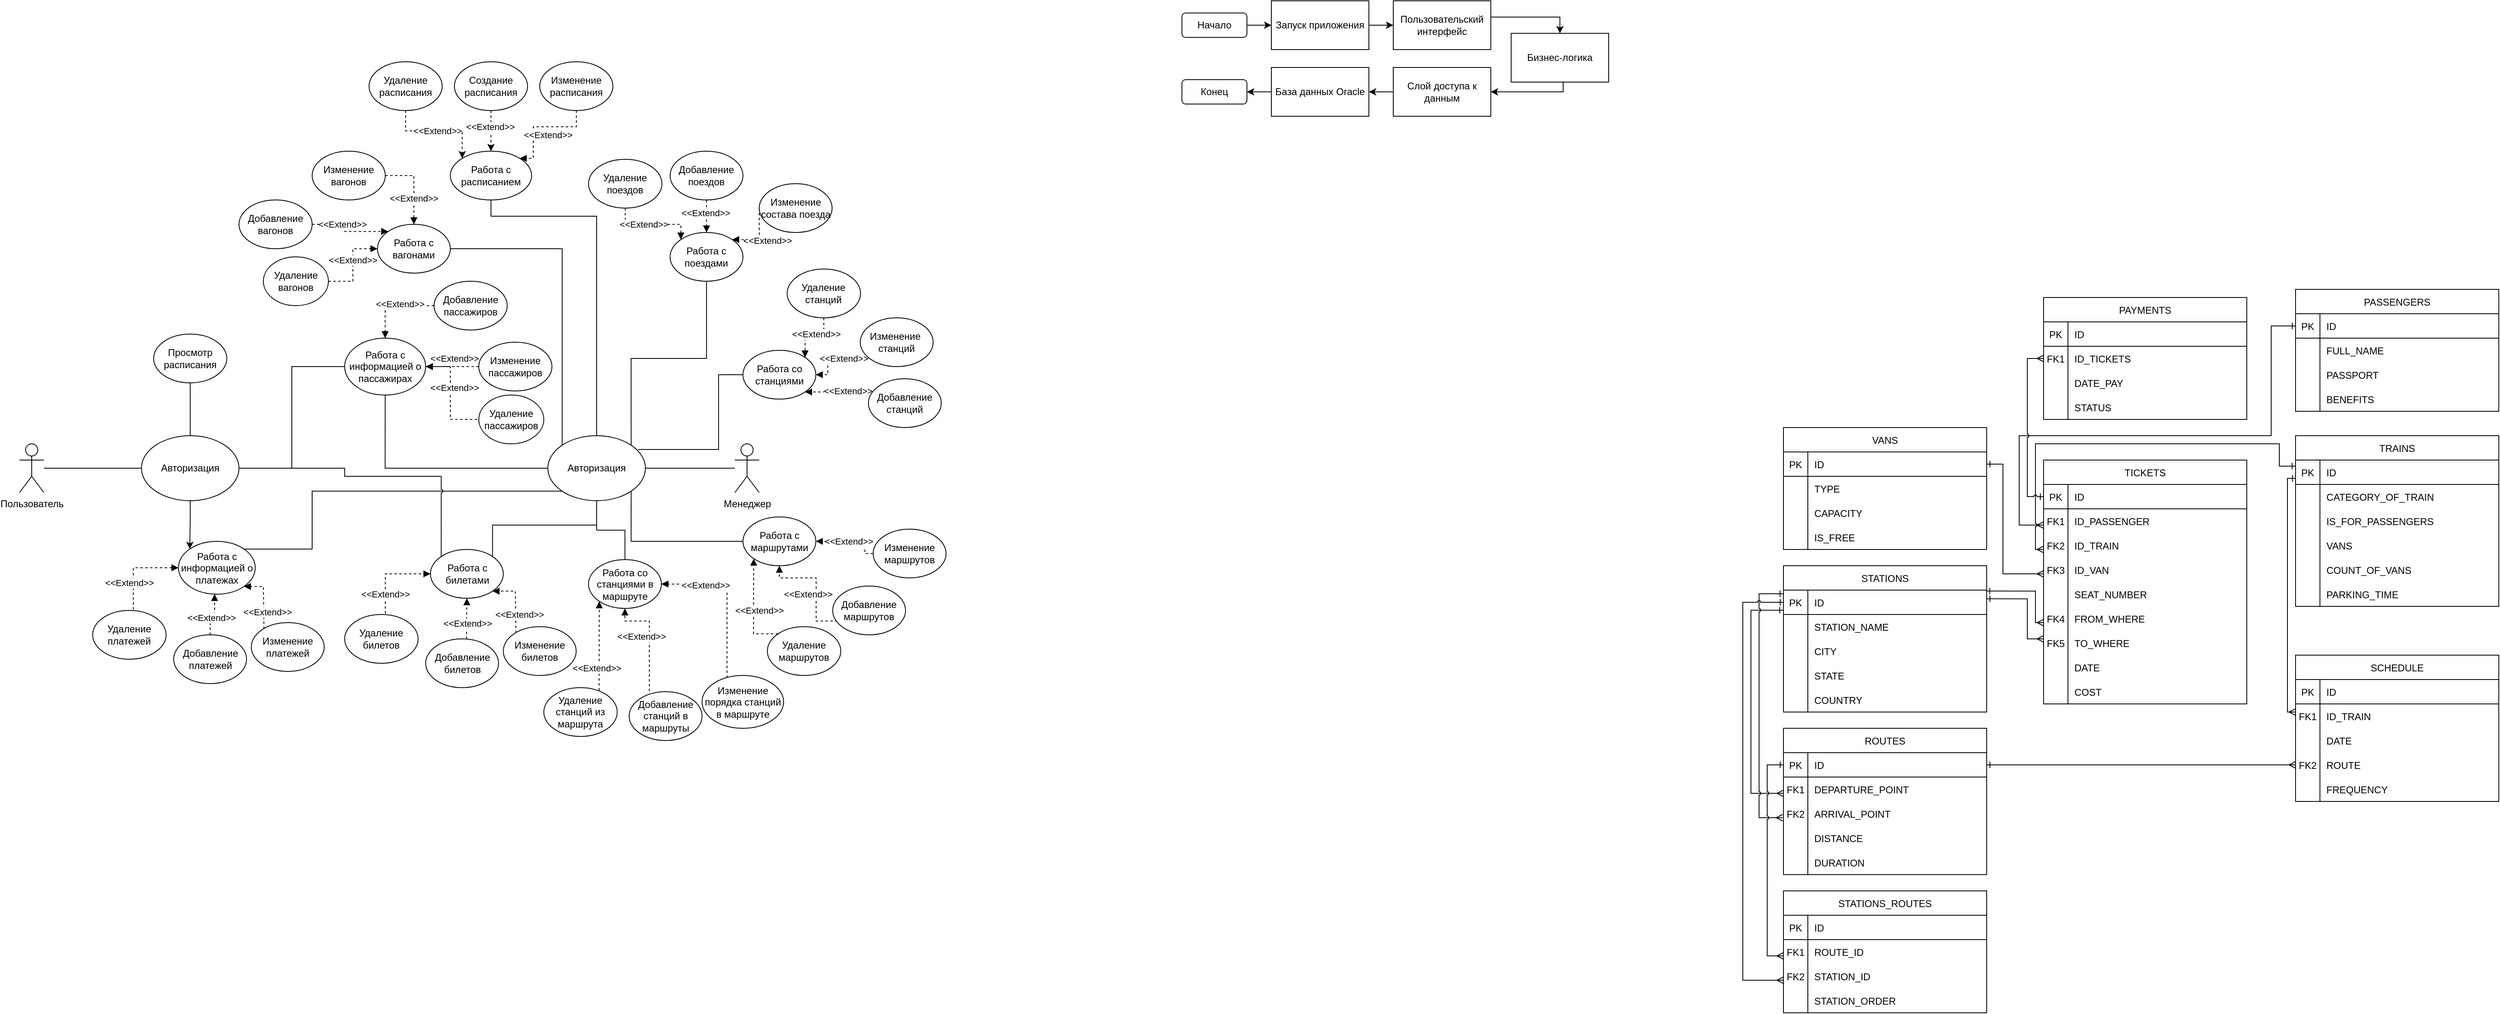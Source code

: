 <mxfile version="21.3.2" type="device">
  <diagram id="R2lEEEUBdFMjLlhIrx00" name="Page-1">
    <mxGraphModel dx="3834" dy="1234" grid="0" gridSize="10" guides="1" tooltips="1" connect="1" arrows="1" fold="1" page="0" pageScale="1" pageWidth="850" pageHeight="1100" math="0" shadow="0" extFonts="Permanent Marker^https://fonts.googleapis.com/css?family=Permanent+Marker">
      <root>
        <mxCell id="0" />
        <mxCell id="1" parent="0" />
        <mxCell id="C-vyLk0tnHw3VtMMgP7b-2" value="VANS" style="shape=table;startSize=30;container=1;collapsible=1;childLayout=tableLayout;fixedRows=1;rowLines=0;fontStyle=0;align=center;resizeLast=1;" parent="1" vertex="1">
          <mxGeometry x="130" y="290" width="250" height="150" as="geometry">
            <mxRectangle x="130" y="290" width="70" height="30" as="alternateBounds" />
          </mxGeometry>
        </mxCell>
        <mxCell id="C-vyLk0tnHw3VtMMgP7b-3" value="" style="shape=partialRectangle;collapsible=0;dropTarget=0;pointerEvents=0;fillColor=none;points=[[0,0.5],[1,0.5]];portConstraint=eastwest;top=0;left=0;right=0;bottom=1;" parent="C-vyLk0tnHw3VtMMgP7b-2" vertex="1">
          <mxGeometry y="30" width="250" height="30" as="geometry" />
        </mxCell>
        <mxCell id="C-vyLk0tnHw3VtMMgP7b-4" value="PK" style="shape=partialRectangle;overflow=hidden;connectable=0;fillColor=none;top=0;left=0;bottom=0;right=0;fontStyle=0;" parent="C-vyLk0tnHw3VtMMgP7b-3" vertex="1">
          <mxGeometry width="30" height="30" as="geometry">
            <mxRectangle width="30" height="30" as="alternateBounds" />
          </mxGeometry>
        </mxCell>
        <mxCell id="C-vyLk0tnHw3VtMMgP7b-5" value="ID" style="shape=partialRectangle;overflow=hidden;connectable=0;fillColor=none;top=0;left=0;bottom=0;right=0;align=left;spacingLeft=6;fontStyle=0;" parent="C-vyLk0tnHw3VtMMgP7b-3" vertex="1">
          <mxGeometry x="30" width="220" height="30" as="geometry">
            <mxRectangle width="220" height="30" as="alternateBounds" />
          </mxGeometry>
        </mxCell>
        <mxCell id="C-vyLk0tnHw3VtMMgP7b-6" value="" style="shape=partialRectangle;collapsible=0;dropTarget=0;pointerEvents=0;fillColor=none;points=[[0,0.5],[1,0.5]];portConstraint=eastwest;top=0;left=0;right=0;bottom=0;" parent="C-vyLk0tnHw3VtMMgP7b-2" vertex="1">
          <mxGeometry y="60" width="250" height="30" as="geometry" />
        </mxCell>
        <mxCell id="C-vyLk0tnHw3VtMMgP7b-7" value="" style="shape=partialRectangle;overflow=hidden;connectable=0;fillColor=none;top=0;left=0;bottom=0;right=0;" parent="C-vyLk0tnHw3VtMMgP7b-6" vertex="1">
          <mxGeometry width="30" height="30" as="geometry">
            <mxRectangle width="30" height="30" as="alternateBounds" />
          </mxGeometry>
        </mxCell>
        <mxCell id="C-vyLk0tnHw3VtMMgP7b-8" value="TYPE" style="shape=partialRectangle;overflow=hidden;connectable=0;fillColor=none;top=0;left=0;bottom=0;right=0;align=left;spacingLeft=6;" parent="C-vyLk0tnHw3VtMMgP7b-6" vertex="1">
          <mxGeometry x="30" width="220" height="30" as="geometry">
            <mxRectangle width="220" height="30" as="alternateBounds" />
          </mxGeometry>
        </mxCell>
        <mxCell id="C-vyLk0tnHw3VtMMgP7b-9" value="" style="shape=partialRectangle;collapsible=0;dropTarget=0;pointerEvents=0;fillColor=none;points=[[0,0.5],[1,0.5]];portConstraint=eastwest;top=0;left=0;right=0;bottom=0;" parent="C-vyLk0tnHw3VtMMgP7b-2" vertex="1">
          <mxGeometry y="90" width="250" height="30" as="geometry" />
        </mxCell>
        <mxCell id="C-vyLk0tnHw3VtMMgP7b-10" value="" style="shape=partialRectangle;overflow=hidden;connectable=0;fillColor=none;top=0;left=0;bottom=0;right=0;" parent="C-vyLk0tnHw3VtMMgP7b-9" vertex="1">
          <mxGeometry width="30" height="30" as="geometry">
            <mxRectangle width="30" height="30" as="alternateBounds" />
          </mxGeometry>
        </mxCell>
        <mxCell id="C-vyLk0tnHw3VtMMgP7b-11" value="CAPACITY" style="shape=partialRectangle;overflow=hidden;connectable=0;fillColor=none;top=0;left=0;bottom=0;right=0;align=left;spacingLeft=6;" parent="C-vyLk0tnHw3VtMMgP7b-9" vertex="1">
          <mxGeometry x="30" width="220" height="30" as="geometry">
            <mxRectangle width="220" height="30" as="alternateBounds" />
          </mxGeometry>
        </mxCell>
        <mxCell id="C-vyLk0tnHw3VtMMgP7b-13" value="PASSENGERS" style="shape=table;startSize=30;container=1;collapsible=1;childLayout=tableLayout;fixedRows=1;rowLines=0;fontStyle=0;align=center;resizeLast=1;" parent="1" vertex="1">
          <mxGeometry x="760" y="120" width="250" height="150" as="geometry" />
        </mxCell>
        <mxCell id="C-vyLk0tnHw3VtMMgP7b-14" value="" style="shape=partialRectangle;collapsible=0;dropTarget=0;pointerEvents=0;fillColor=none;points=[[0,0.5],[1,0.5]];portConstraint=eastwest;top=0;left=0;right=0;bottom=1;" parent="C-vyLk0tnHw3VtMMgP7b-13" vertex="1">
          <mxGeometry y="30" width="250" height="30" as="geometry" />
        </mxCell>
        <mxCell id="C-vyLk0tnHw3VtMMgP7b-15" value="PK" style="shape=partialRectangle;overflow=hidden;connectable=0;fillColor=none;top=0;left=0;bottom=0;right=0;fontStyle=0;" parent="C-vyLk0tnHw3VtMMgP7b-14" vertex="1">
          <mxGeometry width="30" height="30" as="geometry">
            <mxRectangle width="30" height="30" as="alternateBounds" />
          </mxGeometry>
        </mxCell>
        <mxCell id="C-vyLk0tnHw3VtMMgP7b-16" value="ID" style="shape=partialRectangle;overflow=hidden;connectable=0;fillColor=none;top=0;left=0;bottom=0;right=0;align=left;spacingLeft=6;fontStyle=0;" parent="C-vyLk0tnHw3VtMMgP7b-14" vertex="1">
          <mxGeometry x="30" width="220" height="30" as="geometry">
            <mxRectangle width="220" height="30" as="alternateBounds" />
          </mxGeometry>
        </mxCell>
        <mxCell id="C-vyLk0tnHw3VtMMgP7b-17" value="" style="shape=partialRectangle;collapsible=0;dropTarget=0;pointerEvents=0;fillColor=none;points=[[0,0.5],[1,0.5]];portConstraint=eastwest;top=0;left=0;right=0;bottom=0;" parent="C-vyLk0tnHw3VtMMgP7b-13" vertex="1">
          <mxGeometry y="60" width="250" height="30" as="geometry" />
        </mxCell>
        <mxCell id="C-vyLk0tnHw3VtMMgP7b-18" value="" style="shape=partialRectangle;overflow=hidden;connectable=0;fillColor=none;top=0;left=0;bottom=0;right=0;" parent="C-vyLk0tnHw3VtMMgP7b-17" vertex="1">
          <mxGeometry width="30" height="30" as="geometry">
            <mxRectangle width="30" height="30" as="alternateBounds" />
          </mxGeometry>
        </mxCell>
        <mxCell id="C-vyLk0tnHw3VtMMgP7b-19" value="FULL_NAME" style="shape=partialRectangle;overflow=hidden;connectable=0;fillColor=none;top=0;left=0;bottom=0;right=0;align=left;spacingLeft=6;" parent="C-vyLk0tnHw3VtMMgP7b-17" vertex="1">
          <mxGeometry x="30" width="220" height="30" as="geometry">
            <mxRectangle width="220" height="30" as="alternateBounds" />
          </mxGeometry>
        </mxCell>
        <mxCell id="C-vyLk0tnHw3VtMMgP7b-20" value="" style="shape=partialRectangle;collapsible=0;dropTarget=0;pointerEvents=0;fillColor=none;points=[[0,0.5],[1,0.5]];portConstraint=eastwest;top=0;left=0;right=0;bottom=0;" parent="C-vyLk0tnHw3VtMMgP7b-13" vertex="1">
          <mxGeometry y="90" width="250" height="30" as="geometry" />
        </mxCell>
        <mxCell id="C-vyLk0tnHw3VtMMgP7b-21" value="" style="shape=partialRectangle;overflow=hidden;connectable=0;fillColor=none;top=0;left=0;bottom=0;right=0;" parent="C-vyLk0tnHw3VtMMgP7b-20" vertex="1">
          <mxGeometry width="30" height="30" as="geometry">
            <mxRectangle width="30" height="30" as="alternateBounds" />
          </mxGeometry>
        </mxCell>
        <mxCell id="C-vyLk0tnHw3VtMMgP7b-22" value="PASSPORT" style="shape=partialRectangle;overflow=hidden;connectable=0;fillColor=none;top=0;left=0;bottom=0;right=0;align=left;spacingLeft=6;" parent="C-vyLk0tnHw3VtMMgP7b-20" vertex="1">
          <mxGeometry x="30" width="220" height="30" as="geometry">
            <mxRectangle width="220" height="30" as="alternateBounds" />
          </mxGeometry>
        </mxCell>
        <mxCell id="aKhdQfE7aQWCtrmA1tm_-36" value="IS_FREE" style="shape=partialRectangle;overflow=hidden;connectable=0;fillColor=none;top=0;left=1;bottom=0;right=0;align=left;spacingLeft=6;" parent="1" vertex="1">
          <mxGeometry x="160" y="410" width="220" height="30" as="geometry">
            <mxRectangle width="220" height="30" as="alternateBounds" />
          </mxGeometry>
        </mxCell>
        <mxCell id="aKhdQfE7aQWCtrmA1tm_-37" value="BENEFITS" style="shape=partialRectangle;overflow=hidden;connectable=0;fillColor=none;top=0;left=1;bottom=0;right=0;align=left;spacingLeft=6;" parent="1" vertex="1">
          <mxGeometry x="790" y="240" width="220" height="30" as="geometry">
            <mxRectangle width="220" height="30" as="alternateBounds" />
          </mxGeometry>
        </mxCell>
        <mxCell id="aKhdQfE7aQWCtrmA1tm_-55" style="edgeStyle=orthogonalEdgeStyle;rounded=0;orthogonalLoop=1;jettySize=auto;html=1;entryX=0;entryY=0.5;entryDx=0;entryDy=0;endArrow=ERone;endFill=0;startArrow=ERmany;startFill=0;jumpStyle=arc;jumpSize=4;" parent="1" target="C-vyLk0tnHw3VtMMgP7b-14" edge="1">
          <mxGeometry relative="1" as="geometry">
            <mxPoint x="450" y="410" as="sourcePoint" />
            <Array as="points">
              <mxPoint x="420" y="410" />
              <mxPoint x="420" y="300" />
              <mxPoint x="730" y="300" />
              <mxPoint x="730" y="165" />
            </Array>
          </mxGeometry>
        </mxCell>
        <mxCell id="aKhdQfE7aQWCtrmA1tm_-38" value="TICKETS" style="shape=table;startSize=30;container=1;collapsible=1;childLayout=tableLayout;fixedRows=1;rowLines=0;fontStyle=0;align=center;resizeLast=1;" parent="1" vertex="1">
          <mxGeometry x="450" y="330" width="250" height="300" as="geometry" />
        </mxCell>
        <mxCell id="aKhdQfE7aQWCtrmA1tm_-39" value="" style="shape=partialRectangle;collapsible=0;dropTarget=0;pointerEvents=0;fillColor=none;points=[[0,0.5],[1,0.5]];portConstraint=eastwest;top=0;left=0;right=0;bottom=1;" parent="aKhdQfE7aQWCtrmA1tm_-38" vertex="1">
          <mxGeometry y="30" width="250" height="30" as="geometry" />
        </mxCell>
        <mxCell id="aKhdQfE7aQWCtrmA1tm_-40" value="PK" style="shape=partialRectangle;overflow=hidden;connectable=0;fillColor=none;top=0;left=0;bottom=0;right=0;fontStyle=0;" parent="aKhdQfE7aQWCtrmA1tm_-39" vertex="1">
          <mxGeometry width="30" height="30" as="geometry">
            <mxRectangle width="30" height="30" as="alternateBounds" />
          </mxGeometry>
        </mxCell>
        <mxCell id="aKhdQfE7aQWCtrmA1tm_-41" value="ID" style="shape=partialRectangle;overflow=hidden;connectable=0;fillColor=none;top=0;left=0;bottom=0;right=0;align=left;spacingLeft=6;fontStyle=0;" parent="aKhdQfE7aQWCtrmA1tm_-39" vertex="1">
          <mxGeometry x="30" width="220" height="30" as="geometry">
            <mxRectangle width="220" height="30" as="alternateBounds" />
          </mxGeometry>
        </mxCell>
        <mxCell id="aKhdQfE7aQWCtrmA1tm_-42" value="ID_PASSENGER" style="shape=partialRectangle;overflow=hidden;connectable=0;fillColor=none;top=0;left=1;bottom=0;right=0;align=left;spacingLeft=6;" parent="1" vertex="1">
          <mxGeometry x="480" y="390" width="220" height="30" as="geometry">
            <mxRectangle width="220" height="30" as="alternateBounds" />
          </mxGeometry>
        </mxCell>
        <mxCell id="aKhdQfE7aQWCtrmA1tm_-43" value="ID_TRAIN" style="shape=partialRectangle;overflow=hidden;connectable=0;fillColor=none;top=0;left=1;bottom=0;right=0;align=left;spacingLeft=6;" parent="1" vertex="1">
          <mxGeometry x="480" y="420" width="220" height="30" as="geometry">
            <mxRectangle width="220" height="30" as="alternateBounds" />
          </mxGeometry>
        </mxCell>
        <mxCell id="aKhdQfE7aQWCtrmA1tm_-44" value="ID_VAN" style="shape=partialRectangle;overflow=hidden;connectable=0;fillColor=none;top=0;left=1;bottom=0;right=0;align=left;spacingLeft=6;" parent="1" vertex="1">
          <mxGeometry x="480" y="450" width="220" height="30" as="geometry">
            <mxRectangle width="220" height="30" as="alternateBounds" />
          </mxGeometry>
        </mxCell>
        <mxCell id="aKhdQfE7aQWCtrmA1tm_-45" value="SEAT_NUMBER" style="shape=partialRectangle;overflow=hidden;connectable=0;fillColor=none;top=0;left=1;bottom=0;right=0;align=left;spacingLeft=6;" parent="1" vertex="1">
          <mxGeometry x="480" y="480" width="220" height="30" as="geometry">
            <mxRectangle width="220" height="30" as="alternateBounds" />
          </mxGeometry>
        </mxCell>
        <mxCell id="aKhdQfE7aQWCtrmA1tm_-46" value="FROM_WHERE" style="shape=partialRectangle;overflow=hidden;connectable=0;fillColor=none;top=0;left=1;bottom=0;right=0;align=left;spacingLeft=6;" parent="1" vertex="1">
          <mxGeometry x="480" y="510" width="220" height="30" as="geometry">
            <mxRectangle width="220" height="30" as="alternateBounds" />
          </mxGeometry>
        </mxCell>
        <mxCell id="aKhdQfE7aQWCtrmA1tm_-47" value="TO_WHERE" style="shape=partialRectangle;overflow=hidden;connectable=0;fillColor=none;top=0;left=1;bottom=0;right=0;align=left;spacingLeft=6;" parent="1" vertex="1">
          <mxGeometry x="480" y="540" width="220" height="30" as="geometry">
            <mxRectangle width="220" height="30" as="alternateBounds" />
          </mxGeometry>
        </mxCell>
        <mxCell id="aKhdQfE7aQWCtrmA1tm_-48" value="DATE" style="shape=partialRectangle;overflow=hidden;connectable=0;fillColor=none;top=0;left=1;bottom=0;right=0;align=left;spacingLeft=6;" parent="1" vertex="1">
          <mxGeometry x="480" y="570" width="220" height="30" as="geometry">
            <mxRectangle width="220" height="30" as="alternateBounds" />
          </mxGeometry>
        </mxCell>
        <mxCell id="aKhdQfE7aQWCtrmA1tm_-49" value="COST" style="shape=partialRectangle;overflow=hidden;connectable=0;fillColor=none;top=0;left=1;bottom=0;right=0;align=left;spacingLeft=6;" parent="1" vertex="1">
          <mxGeometry x="480" y="600" width="220" height="30" as="geometry">
            <mxRectangle width="220" height="30" as="alternateBounds" />
          </mxGeometry>
        </mxCell>
        <mxCell id="aKhdQfE7aQWCtrmA1tm_-50" value="FK1" style="shape=partialRectangle;overflow=hidden;connectable=0;fillColor=none;top=0;left=0;bottom=0;right=0;" parent="1" vertex="1">
          <mxGeometry x="450" y="390" width="30" height="30" as="geometry">
            <mxRectangle width="30" height="30" as="alternateBounds" />
          </mxGeometry>
        </mxCell>
        <mxCell id="aKhdQfE7aQWCtrmA1tm_-51" value="FK2" style="shape=partialRectangle;overflow=hidden;connectable=0;fillColor=none;top=0;left=0;bottom=0;right=0;" parent="1" vertex="1">
          <mxGeometry x="450" y="420" width="30" height="30" as="geometry">
            <mxRectangle width="30" height="30" as="alternateBounds" />
          </mxGeometry>
        </mxCell>
        <mxCell id="aKhdQfE7aQWCtrmA1tm_-52" value="FK3" style="shape=partialRectangle;overflow=hidden;connectable=0;fillColor=none;top=0;left=0;bottom=0;right=0;" parent="1" vertex="1">
          <mxGeometry x="450" y="450" width="30" height="30" as="geometry">
            <mxRectangle width="30" height="30" as="alternateBounds" />
          </mxGeometry>
        </mxCell>
        <mxCell id="aKhdQfE7aQWCtrmA1tm_-53" value="FK4" style="shape=partialRectangle;overflow=hidden;connectable=0;fillColor=none;top=0;left=0;bottom=0;right=0;" parent="1" vertex="1">
          <mxGeometry x="450" y="510" width="30" height="30" as="geometry">
            <mxRectangle width="30" height="30" as="alternateBounds" />
          </mxGeometry>
        </mxCell>
        <mxCell id="aKhdQfE7aQWCtrmA1tm_-54" value="FK5" style="shape=partialRectangle;overflow=hidden;connectable=0;fillColor=none;top=0;left=0;bottom=0;right=0;" parent="1" vertex="1">
          <mxGeometry x="450" y="540" width="30" height="30" as="geometry">
            <mxRectangle width="30" height="30" as="alternateBounds" />
          </mxGeometry>
        </mxCell>
        <mxCell id="aKhdQfE7aQWCtrmA1tm_-56" style="edgeStyle=orthogonalEdgeStyle;rounded=0;orthogonalLoop=1;jettySize=auto;html=1;exitX=1;exitY=0.5;exitDx=0;exitDy=0;startArrow=ERone;startFill=0;endArrow=ERmany;endFill=0;jumpSize=4;" parent="1" source="C-vyLk0tnHw3VtMMgP7b-3" edge="1">
          <mxGeometry relative="1" as="geometry">
            <mxPoint x="450" y="470" as="targetPoint" />
            <Array as="points">
              <mxPoint x="400" y="335" />
              <mxPoint x="400" y="470" />
            </Array>
          </mxGeometry>
        </mxCell>
        <mxCell id="aKhdQfE7aQWCtrmA1tm_-58" value="" style="group" parent="1" vertex="1" connectable="0">
          <mxGeometry x="130" y="460" width="250" height="180" as="geometry" />
        </mxCell>
        <mxCell id="aKhdQfE7aQWCtrmA1tm_-59" value="" style="group" parent="aKhdQfE7aQWCtrmA1tm_-58" vertex="1" connectable="0">
          <mxGeometry width="250" height="180" as="geometry" />
        </mxCell>
        <mxCell id="aKhdQfE7aQWCtrmA1tm_-57" value="" style="group" parent="aKhdQfE7aQWCtrmA1tm_-59" vertex="1" connectable="0">
          <mxGeometry x="30" y="60" width="220" height="120" as="geometry" />
        </mxCell>
        <mxCell id="aKhdQfE7aQWCtrmA1tm_-30" value="STATION_NAME" style="shape=partialRectangle;overflow=hidden;connectable=1;fillColor=none;top=0;left=1;bottom=0;right=0;align=left;spacingLeft=6;movable=1;resizable=1;rotatable=1;deletable=1;editable=1;locked=0;" parent="aKhdQfE7aQWCtrmA1tm_-57" vertex="1">
          <mxGeometry width="220" height="30" as="geometry">
            <mxRectangle width="220" height="30" as="alternateBounds" />
          </mxGeometry>
        </mxCell>
        <mxCell id="aKhdQfE7aQWCtrmA1tm_-31" value="CITY" style="shape=partialRectangle;overflow=hidden;connectable=1;fillColor=none;top=0;left=1;bottom=0;right=0;align=left;spacingLeft=6;movable=1;resizable=1;rotatable=1;deletable=1;editable=1;locked=0;" parent="aKhdQfE7aQWCtrmA1tm_-57" vertex="1">
          <mxGeometry y="30" width="220" height="30" as="geometry">
            <mxRectangle width="220" height="30" as="alternateBounds" />
          </mxGeometry>
        </mxCell>
        <mxCell id="aKhdQfE7aQWCtrmA1tm_-33" value="STATE" style="shape=partialRectangle;overflow=hidden;connectable=1;fillColor=none;top=0;left=1;bottom=0;right=0;align=left;spacingLeft=6;movable=1;resizable=1;rotatable=1;deletable=1;editable=1;locked=0;" parent="aKhdQfE7aQWCtrmA1tm_-57" vertex="1">
          <mxGeometry y="60" width="220" height="30" as="geometry">
            <mxRectangle width="220" height="30" as="alternateBounds" />
          </mxGeometry>
        </mxCell>
        <mxCell id="aKhdQfE7aQWCtrmA1tm_-34" value="COUNTRY" style="shape=partialRectangle;overflow=hidden;connectable=1;fillColor=none;top=0;left=1;bottom=0;right=0;align=left;spacingLeft=6;movable=1;resizable=1;rotatable=1;deletable=1;editable=1;locked=0;" parent="aKhdQfE7aQWCtrmA1tm_-57" vertex="1">
          <mxGeometry y="90" width="220" height="30" as="geometry">
            <mxRectangle width="220" height="30" as="alternateBounds" />
          </mxGeometry>
        </mxCell>
        <mxCell id="aKhdQfE7aQWCtrmA1tm_-63" style="edgeStyle=orthogonalEdgeStyle;rounded=0;orthogonalLoop=1;jettySize=auto;html=1;exitX=0.999;exitY=0.039;exitDx=0;exitDy=0;startArrow=ERone;startFill=0;endArrow=ERmany;endFill=0;exitPerimeter=0;" parent="aKhdQfE7aQWCtrmA1tm_-59" source="C-vyLk0tnHw3VtMMgP7b-26" edge="1">
          <mxGeometry relative="1" as="geometry">
            <mxPoint x="320" y="70" as="targetPoint" />
            <Array as="points">
              <mxPoint x="310" y="31" />
              <mxPoint x="310" y="70" />
            </Array>
          </mxGeometry>
        </mxCell>
        <mxCell id="C-vyLk0tnHw3VtMMgP7b-23" value="STATIONS" style="shape=table;startSize=30;container=1;collapsible=1;childLayout=tableLayout;fixedRows=1;rowLines=0;fontStyle=0;align=center;resizeLast=1;movable=1;resizable=1;rotatable=1;deletable=1;editable=1;locked=0;connectable=1;" parent="aKhdQfE7aQWCtrmA1tm_-59" vertex="1">
          <mxGeometry width="250" height="180" as="geometry">
            <mxRectangle width="100" height="30" as="alternateBounds" />
          </mxGeometry>
        </mxCell>
        <mxCell id="C-vyLk0tnHw3VtMMgP7b-24" value="" style="shape=partialRectangle;collapsible=0;dropTarget=0;pointerEvents=0;fillColor=none;points=[[0,0.5],[1,0.5]];portConstraint=eastwest;top=0;left=0;right=0;bottom=1;movable=1;resizable=1;rotatable=1;deletable=1;editable=1;locked=0;connectable=1;fontStyle=0" parent="C-vyLk0tnHw3VtMMgP7b-23" vertex="1">
          <mxGeometry y="30" width="250" height="30" as="geometry" />
        </mxCell>
        <mxCell id="C-vyLk0tnHw3VtMMgP7b-25" value="PK" style="shape=partialRectangle;overflow=hidden;connectable=1;fillColor=none;top=0;left=0;bottom=0;right=0;fontStyle=0;movable=1;resizable=1;rotatable=1;deletable=1;editable=1;locked=0;" parent="C-vyLk0tnHw3VtMMgP7b-24" vertex="1">
          <mxGeometry width="30" height="30" as="geometry">
            <mxRectangle width="30" height="30" as="alternateBounds" />
          </mxGeometry>
        </mxCell>
        <mxCell id="C-vyLk0tnHw3VtMMgP7b-26" value="ID" style="shape=partialRectangle;overflow=hidden;connectable=1;fillColor=none;top=0;left=0;bottom=0;right=0;align=left;spacingLeft=6;fontStyle=0;movable=1;resizable=1;rotatable=1;deletable=1;editable=1;locked=0;" parent="C-vyLk0tnHw3VtMMgP7b-24" vertex="1">
          <mxGeometry x="30" width="220" height="30" as="geometry">
            <mxRectangle width="220" height="30" as="alternateBounds" />
          </mxGeometry>
        </mxCell>
        <mxCell id="aKhdQfE7aQWCtrmA1tm_-64" style="edgeStyle=orthogonalEdgeStyle;rounded=0;orthogonalLoop=1;jettySize=auto;html=1;exitX=1;exitY=0.356;exitDx=0;exitDy=0;startArrow=ERone;startFill=0;endArrow=ERmany;endFill=0;exitPerimeter=0;" parent="1" source="C-vyLk0tnHw3VtMMgP7b-26" edge="1">
          <mxGeometry relative="1" as="geometry">
            <mxPoint x="450" y="550" as="targetPoint" />
            <mxPoint x="380" y="518" as="sourcePoint" />
            <Array as="points">
              <mxPoint x="430" y="501" />
              <mxPoint x="430" y="550" />
            </Array>
          </mxGeometry>
        </mxCell>
        <mxCell id="aKhdQfE7aQWCtrmA1tm_-73" value="TRAINS" style="shape=table;startSize=30;container=1;collapsible=1;childLayout=tableLayout;fixedRows=1;rowLines=0;fontStyle=0;align=center;resizeLast=1;" parent="1" vertex="1">
          <mxGeometry x="760" y="300" width="250" height="210" as="geometry" />
        </mxCell>
        <mxCell id="aKhdQfE7aQWCtrmA1tm_-74" value="" style="shape=partialRectangle;collapsible=0;dropTarget=0;pointerEvents=0;fillColor=none;points=[[0,0.5],[1,0.5]];portConstraint=eastwest;top=0;left=0;right=0;bottom=1;" parent="aKhdQfE7aQWCtrmA1tm_-73" vertex="1">
          <mxGeometry y="30" width="250" height="30" as="geometry" />
        </mxCell>
        <mxCell id="aKhdQfE7aQWCtrmA1tm_-75" value="PK" style="shape=partialRectangle;overflow=hidden;connectable=0;fillColor=none;top=0;left=0;bottom=0;right=0;fontStyle=0;" parent="aKhdQfE7aQWCtrmA1tm_-74" vertex="1">
          <mxGeometry width="30" height="30" as="geometry">
            <mxRectangle width="30" height="30" as="alternateBounds" />
          </mxGeometry>
        </mxCell>
        <mxCell id="aKhdQfE7aQWCtrmA1tm_-76" value="ID" style="shape=partialRectangle;overflow=hidden;connectable=0;fillColor=none;top=0;left=0;bottom=0;right=0;align=left;spacingLeft=6;fontStyle=0;" parent="aKhdQfE7aQWCtrmA1tm_-74" vertex="1">
          <mxGeometry x="30" width="220" height="30" as="geometry">
            <mxRectangle width="220" height="30" as="alternateBounds" />
          </mxGeometry>
        </mxCell>
        <mxCell id="aKhdQfE7aQWCtrmA1tm_-77" value="" style="shape=partialRectangle;collapsible=0;dropTarget=0;pointerEvents=0;fillColor=none;points=[[0,0.5],[1,0.5]];portConstraint=eastwest;top=0;left=0;right=0;bottom=0;" parent="aKhdQfE7aQWCtrmA1tm_-73" vertex="1">
          <mxGeometry y="60" width="250" height="30" as="geometry" />
        </mxCell>
        <mxCell id="aKhdQfE7aQWCtrmA1tm_-78" value="" style="shape=partialRectangle;overflow=hidden;connectable=0;fillColor=none;top=0;left=0;bottom=0;right=0;" parent="aKhdQfE7aQWCtrmA1tm_-77" vertex="1">
          <mxGeometry width="30" height="30" as="geometry">
            <mxRectangle width="30" height="30" as="alternateBounds" />
          </mxGeometry>
        </mxCell>
        <mxCell id="aKhdQfE7aQWCtrmA1tm_-79" value="CATEGORY_OF_TRAIN" style="shape=partialRectangle;overflow=hidden;connectable=0;fillColor=none;top=0;left=0;bottom=0;right=0;align=left;spacingLeft=6;" parent="aKhdQfE7aQWCtrmA1tm_-77" vertex="1">
          <mxGeometry x="30" width="220" height="30" as="geometry">
            <mxRectangle width="220" height="30" as="alternateBounds" />
          </mxGeometry>
        </mxCell>
        <mxCell id="aKhdQfE7aQWCtrmA1tm_-80" value="" style="shape=partialRectangle;collapsible=0;dropTarget=0;pointerEvents=0;fillColor=none;points=[[0,0.5],[1,0.5]];portConstraint=eastwest;top=0;left=0;right=0;bottom=0;" parent="aKhdQfE7aQWCtrmA1tm_-73" vertex="1">
          <mxGeometry y="90" width="250" height="30" as="geometry" />
        </mxCell>
        <mxCell id="aKhdQfE7aQWCtrmA1tm_-81" value="" style="shape=partialRectangle;overflow=hidden;connectable=0;fillColor=none;top=0;left=0;bottom=0;right=0;" parent="aKhdQfE7aQWCtrmA1tm_-80" vertex="1">
          <mxGeometry width="30" height="30" as="geometry">
            <mxRectangle width="30" height="30" as="alternateBounds" />
          </mxGeometry>
        </mxCell>
        <mxCell id="aKhdQfE7aQWCtrmA1tm_-82" value="IS_FOR_PASSENGERS" style="shape=partialRectangle;overflow=hidden;connectable=0;fillColor=none;top=0;left=0;bottom=0;right=0;align=left;spacingLeft=6;" parent="aKhdQfE7aQWCtrmA1tm_-80" vertex="1">
          <mxGeometry x="30" width="220" height="30" as="geometry">
            <mxRectangle width="220" height="30" as="alternateBounds" />
          </mxGeometry>
        </mxCell>
        <mxCell id="aKhdQfE7aQWCtrmA1tm_-83" value="VANS" style="shape=partialRectangle;overflow=hidden;connectable=0;fillColor=none;top=0;left=1;bottom=0;right=0;align=left;spacingLeft=6;" parent="1" vertex="1">
          <mxGeometry x="790" y="420" width="220" height="30" as="geometry">
            <mxRectangle width="220" height="30" as="alternateBounds" />
          </mxGeometry>
        </mxCell>
        <mxCell id="aKhdQfE7aQWCtrmA1tm_-84" value="COUNT_OF_VANS" style="shape=partialRectangle;overflow=hidden;connectable=0;fillColor=none;top=0;left=1;bottom=0;right=0;align=left;spacingLeft=6;" parent="1" vertex="1">
          <mxGeometry x="790" y="450" width="220" height="30" as="geometry">
            <mxRectangle width="220" height="30" as="alternateBounds" />
          </mxGeometry>
        </mxCell>
        <mxCell id="aKhdQfE7aQWCtrmA1tm_-85" value="PARKING_TIME" style="shape=partialRectangle;overflow=hidden;connectable=0;fillColor=none;top=0;left=1;bottom=0;right=0;align=left;spacingLeft=6;" parent="1" vertex="1">
          <mxGeometry x="790" y="480" width="220" height="30" as="geometry">
            <mxRectangle width="220" height="30" as="alternateBounds" />
          </mxGeometry>
        </mxCell>
        <mxCell id="aKhdQfE7aQWCtrmA1tm_-87" style="edgeStyle=orthogonalEdgeStyle;rounded=0;orthogonalLoop=1;jettySize=auto;html=1;entryX=-0.001;entryY=0.249;entryDx=0;entryDy=0;endArrow=ERone;endFill=0;startArrow=ERmany;startFill=0;entryPerimeter=0;jumpStyle=arc;jumpSize=4;" parent="1" target="aKhdQfE7aQWCtrmA1tm_-74" edge="1">
          <mxGeometry relative="1" as="geometry">
            <mxPoint x="450" y="440" as="sourcePoint" />
            <mxPoint x="760" y="200" as="targetPoint" />
            <Array as="points">
              <mxPoint x="440" y="440" />
              <mxPoint x="440" y="310" />
              <mxPoint x="740" y="310" />
              <mxPoint x="740" y="337" />
            </Array>
          </mxGeometry>
        </mxCell>
        <mxCell id="aKhdQfE7aQWCtrmA1tm_-88" value="ROUTES" style="shape=table;startSize=30;container=1;collapsible=1;childLayout=tableLayout;fixedRows=1;rowLines=0;fontStyle=0;align=center;resizeLast=1;" parent="1" vertex="1">
          <mxGeometry x="130" y="660" width="250" height="180" as="geometry" />
        </mxCell>
        <mxCell id="aKhdQfE7aQWCtrmA1tm_-89" value="" style="shape=partialRectangle;collapsible=0;dropTarget=0;pointerEvents=0;fillColor=none;points=[[0,0.5],[1,0.5]];portConstraint=eastwest;top=0;left=0;right=0;bottom=1;" parent="aKhdQfE7aQWCtrmA1tm_-88" vertex="1">
          <mxGeometry y="30" width="250" height="30" as="geometry" />
        </mxCell>
        <mxCell id="aKhdQfE7aQWCtrmA1tm_-90" value="PK" style="shape=partialRectangle;overflow=hidden;connectable=0;fillColor=none;top=0;left=0;bottom=0;right=0;fontStyle=0;" parent="aKhdQfE7aQWCtrmA1tm_-89" vertex="1">
          <mxGeometry width="30" height="30" as="geometry">
            <mxRectangle width="30" height="30" as="alternateBounds" />
          </mxGeometry>
        </mxCell>
        <mxCell id="aKhdQfE7aQWCtrmA1tm_-91" value="ID" style="shape=partialRectangle;overflow=hidden;connectable=0;fillColor=none;top=0;left=0;bottom=0;right=0;align=left;spacingLeft=6;fontStyle=0;" parent="aKhdQfE7aQWCtrmA1tm_-89" vertex="1">
          <mxGeometry x="30" width="220" height="30" as="geometry">
            <mxRectangle width="220" height="30" as="alternateBounds" />
          </mxGeometry>
        </mxCell>
        <mxCell id="aKhdQfE7aQWCtrmA1tm_-92" value="" style="shape=partialRectangle;collapsible=0;dropTarget=0;pointerEvents=0;fillColor=none;points=[[0,0.5],[1,0.5]];portConstraint=eastwest;top=0;left=0;right=0;bottom=0;" parent="aKhdQfE7aQWCtrmA1tm_-88" vertex="1">
          <mxGeometry y="60" width="250" height="30" as="geometry" />
        </mxCell>
        <mxCell id="aKhdQfE7aQWCtrmA1tm_-93" value="" style="shape=partialRectangle;overflow=hidden;connectable=0;fillColor=none;top=0;left=0;bottom=0;right=0;" parent="aKhdQfE7aQWCtrmA1tm_-92" vertex="1">
          <mxGeometry width="30" height="30" as="geometry">
            <mxRectangle width="30" height="30" as="alternateBounds" />
          </mxGeometry>
        </mxCell>
        <mxCell id="aKhdQfE7aQWCtrmA1tm_-94" value="DEPARTURE_POINT" style="shape=partialRectangle;overflow=hidden;connectable=0;fillColor=none;top=0;left=0;bottom=0;right=0;align=left;spacingLeft=6;" parent="aKhdQfE7aQWCtrmA1tm_-92" vertex="1">
          <mxGeometry x="30" width="220" height="30" as="geometry">
            <mxRectangle width="220" height="30" as="alternateBounds" />
          </mxGeometry>
        </mxCell>
        <mxCell id="aKhdQfE7aQWCtrmA1tm_-95" value="" style="shape=partialRectangle;collapsible=0;dropTarget=0;pointerEvents=0;fillColor=none;points=[[0,0.5],[1,0.5]];portConstraint=eastwest;top=0;left=0;right=0;bottom=0;" parent="aKhdQfE7aQWCtrmA1tm_-88" vertex="1">
          <mxGeometry y="90" width="250" height="30" as="geometry" />
        </mxCell>
        <mxCell id="aKhdQfE7aQWCtrmA1tm_-96" value="" style="shape=partialRectangle;overflow=hidden;connectable=0;fillColor=none;top=0;left=0;bottom=0;right=0;" parent="aKhdQfE7aQWCtrmA1tm_-95" vertex="1">
          <mxGeometry width="30" height="30" as="geometry">
            <mxRectangle width="30" height="30" as="alternateBounds" />
          </mxGeometry>
        </mxCell>
        <mxCell id="aKhdQfE7aQWCtrmA1tm_-97" value="ARRIVAL_POINT" style="shape=partialRectangle;overflow=hidden;connectable=0;fillColor=none;top=0;left=0;bottom=0;right=0;align=left;spacingLeft=6;" parent="aKhdQfE7aQWCtrmA1tm_-95" vertex="1">
          <mxGeometry x="30" width="220" height="30" as="geometry">
            <mxRectangle width="220" height="30" as="alternateBounds" />
          </mxGeometry>
        </mxCell>
        <mxCell id="aKhdQfE7aQWCtrmA1tm_-98" value="DISTANCE" style="shape=partialRectangle;overflow=hidden;connectable=0;fillColor=none;top=0;left=1;bottom=0;right=0;align=left;spacingLeft=6;" parent="1" vertex="1">
          <mxGeometry x="160" y="780" width="220" height="30" as="geometry">
            <mxRectangle width="220" height="30" as="alternateBounds" />
          </mxGeometry>
        </mxCell>
        <mxCell id="aKhdQfE7aQWCtrmA1tm_-99" value="DURATION" style="shape=partialRectangle;overflow=hidden;connectable=0;fillColor=none;top=0;left=1;bottom=0;right=0;align=left;spacingLeft=6;" parent="1" vertex="1">
          <mxGeometry x="160" y="810" width="220" height="30" as="geometry">
            <mxRectangle width="220" height="30" as="alternateBounds" />
          </mxGeometry>
        </mxCell>
        <mxCell id="aKhdQfE7aQWCtrmA1tm_-101" value="FK1" style="shape=partialRectangle;overflow=hidden;connectable=0;fillColor=none;top=0;left=0;bottom=0;right=0;" parent="1" vertex="1">
          <mxGeometry x="130" y="720" width="30" height="30" as="geometry">
            <mxRectangle width="30" height="30" as="alternateBounds" />
          </mxGeometry>
        </mxCell>
        <mxCell id="aKhdQfE7aQWCtrmA1tm_-102" value="FK2" style="shape=partialRectangle;overflow=hidden;connectable=0;fillColor=none;top=0;left=0;bottom=0;right=0;" parent="1" vertex="1">
          <mxGeometry x="130" y="750" width="30" height="30" as="geometry">
            <mxRectangle width="30" height="30" as="alternateBounds" />
          </mxGeometry>
        </mxCell>
        <mxCell id="aKhdQfE7aQWCtrmA1tm_-103" style="edgeStyle=orthogonalEdgeStyle;rounded=0;orthogonalLoop=1;jettySize=auto;html=1;startArrow=ERone;startFill=0;endArrow=ERmany;endFill=0;exitX=-0.017;exitY=0.824;exitDx=0;exitDy=0;jumpStyle=arc;jumpSize=4;exitPerimeter=0;" parent="1" source="C-vyLk0tnHw3VtMMgP7b-25" edge="1">
          <mxGeometry relative="1" as="geometry">
            <mxPoint x="130" y="740" as="targetPoint" />
            <mxPoint x="380" y="510" as="sourcePoint" />
            <Array as="points">
              <mxPoint x="90" y="515" />
              <mxPoint x="90" y="740" />
            </Array>
          </mxGeometry>
        </mxCell>
        <mxCell id="aKhdQfE7aQWCtrmA1tm_-104" style="edgeStyle=orthogonalEdgeStyle;rounded=0;orthogonalLoop=1;jettySize=auto;html=1;startArrow=ERone;startFill=0;endArrow=ERmany;endFill=0;exitX=-0.005;exitY=0.149;exitDx=0;exitDy=0;exitPerimeter=0;jumpStyle=arc;jumpSize=4;" parent="1" source="C-vyLk0tnHw3VtMMgP7b-25" edge="1">
          <mxGeometry relative="1" as="geometry">
            <mxPoint x="129" y="770" as="targetPoint" />
            <mxPoint x="380" y="520" as="sourcePoint" />
            <Array as="points">
              <mxPoint x="100" y="495" />
              <mxPoint x="100" y="770" />
            </Array>
          </mxGeometry>
        </mxCell>
        <mxCell id="aKhdQfE7aQWCtrmA1tm_-105" value="STATIONS_ROUTES" style="shape=table;startSize=30;container=1;collapsible=1;childLayout=tableLayout;fixedRows=1;rowLines=0;fontStyle=0;align=center;resizeLast=1;" parent="1" vertex="1">
          <mxGeometry x="130" y="860" width="250" height="150" as="geometry" />
        </mxCell>
        <mxCell id="aKhdQfE7aQWCtrmA1tm_-106" value="" style="shape=partialRectangle;collapsible=0;dropTarget=0;pointerEvents=0;fillColor=none;points=[[0,0.5],[1,0.5]];portConstraint=eastwest;top=0;left=0;right=0;bottom=1;" parent="aKhdQfE7aQWCtrmA1tm_-105" vertex="1">
          <mxGeometry y="30" width="250" height="30" as="geometry" />
        </mxCell>
        <mxCell id="aKhdQfE7aQWCtrmA1tm_-107" value="PK" style="shape=partialRectangle;overflow=hidden;connectable=0;fillColor=none;top=0;left=0;bottom=0;right=0;fontStyle=0;" parent="aKhdQfE7aQWCtrmA1tm_-106" vertex="1">
          <mxGeometry width="30" height="30" as="geometry">
            <mxRectangle width="30" height="30" as="alternateBounds" />
          </mxGeometry>
        </mxCell>
        <mxCell id="aKhdQfE7aQWCtrmA1tm_-108" value="ID" style="shape=partialRectangle;overflow=hidden;connectable=0;fillColor=none;top=0;left=0;bottom=0;right=0;align=left;spacingLeft=6;fontStyle=0;" parent="aKhdQfE7aQWCtrmA1tm_-106" vertex="1">
          <mxGeometry x="30" width="220" height="30" as="geometry">
            <mxRectangle width="220" height="30" as="alternateBounds" />
          </mxGeometry>
        </mxCell>
        <mxCell id="aKhdQfE7aQWCtrmA1tm_-109" value="" style="shape=partialRectangle;collapsible=0;dropTarget=0;pointerEvents=0;fillColor=none;points=[[0,0.5],[1,0.5]];portConstraint=eastwest;top=0;left=0;right=0;bottom=0;" parent="aKhdQfE7aQWCtrmA1tm_-105" vertex="1">
          <mxGeometry y="60" width="250" height="30" as="geometry" />
        </mxCell>
        <mxCell id="aKhdQfE7aQWCtrmA1tm_-110" value="" style="shape=partialRectangle;overflow=hidden;connectable=0;fillColor=none;top=0;left=0;bottom=0;right=0;" parent="aKhdQfE7aQWCtrmA1tm_-109" vertex="1">
          <mxGeometry width="30" height="30" as="geometry">
            <mxRectangle width="30" height="30" as="alternateBounds" />
          </mxGeometry>
        </mxCell>
        <mxCell id="aKhdQfE7aQWCtrmA1tm_-111" value="ROUTE_ID" style="shape=partialRectangle;overflow=hidden;connectable=0;fillColor=none;top=0;left=0;bottom=0;right=0;align=left;spacingLeft=6;" parent="aKhdQfE7aQWCtrmA1tm_-109" vertex="1">
          <mxGeometry x="30" width="220" height="30" as="geometry">
            <mxRectangle width="220" height="30" as="alternateBounds" />
          </mxGeometry>
        </mxCell>
        <mxCell id="aKhdQfE7aQWCtrmA1tm_-112" value="" style="shape=partialRectangle;collapsible=0;dropTarget=0;pointerEvents=0;fillColor=none;points=[[0,0.5],[1,0.5]];portConstraint=eastwest;top=0;left=0;right=0;bottom=0;" parent="aKhdQfE7aQWCtrmA1tm_-105" vertex="1">
          <mxGeometry y="90" width="250" height="30" as="geometry" />
        </mxCell>
        <mxCell id="aKhdQfE7aQWCtrmA1tm_-113" value="" style="shape=partialRectangle;overflow=hidden;connectable=0;fillColor=none;top=0;left=0;bottom=0;right=0;" parent="aKhdQfE7aQWCtrmA1tm_-112" vertex="1">
          <mxGeometry width="30" height="30" as="geometry">
            <mxRectangle width="30" height="30" as="alternateBounds" />
          </mxGeometry>
        </mxCell>
        <mxCell id="aKhdQfE7aQWCtrmA1tm_-114" value="STATION_ID" style="shape=partialRectangle;overflow=hidden;connectable=0;fillColor=none;top=0;left=0;bottom=0;right=0;align=left;spacingLeft=6;" parent="aKhdQfE7aQWCtrmA1tm_-112" vertex="1">
          <mxGeometry x="30" width="220" height="30" as="geometry">
            <mxRectangle width="220" height="30" as="alternateBounds" />
          </mxGeometry>
        </mxCell>
        <mxCell id="aKhdQfE7aQWCtrmA1tm_-115" value="STATION_ORDER" style="shape=partialRectangle;overflow=hidden;connectable=0;fillColor=none;top=0;left=1;bottom=0;right=0;align=left;spacingLeft=6;" parent="1" vertex="1">
          <mxGeometry x="160" y="980" width="220" height="30" as="geometry">
            <mxRectangle width="220" height="30" as="alternateBounds" />
          </mxGeometry>
        </mxCell>
        <mxCell id="aKhdQfE7aQWCtrmA1tm_-117" value="FK1" style="shape=partialRectangle;overflow=hidden;connectable=0;fillColor=none;top=0;left=0;bottom=0;right=0;" parent="1" vertex="1">
          <mxGeometry x="130" y="920" width="30" height="30" as="geometry">
            <mxRectangle width="30" height="30" as="alternateBounds" />
          </mxGeometry>
        </mxCell>
        <mxCell id="aKhdQfE7aQWCtrmA1tm_-118" value="FK2" style="shape=partialRectangle;overflow=hidden;connectable=0;fillColor=none;top=0;left=0;bottom=0;right=0;" parent="1" vertex="1">
          <mxGeometry x="130" y="950" width="30" height="30" as="geometry">
            <mxRectangle width="30" height="30" as="alternateBounds" />
          </mxGeometry>
        </mxCell>
        <mxCell id="aKhdQfE7aQWCtrmA1tm_-119" style="edgeStyle=orthogonalEdgeStyle;rounded=0;orthogonalLoop=1;jettySize=auto;html=1;entryX=0;entryY=0.5;entryDx=0;entryDy=0;startArrow=ERmany;startFill=0;endArrow=ERone;endFill=0;jumpStyle=arc;jumpSize=4;" parent="1" target="aKhdQfE7aQWCtrmA1tm_-89" edge="1">
          <mxGeometry relative="1" as="geometry">
            <mxPoint x="130" y="940" as="sourcePoint" />
            <Array as="points">
              <mxPoint x="130" y="940" />
              <mxPoint x="110" y="940" />
              <mxPoint x="110" y="705" />
            </Array>
          </mxGeometry>
        </mxCell>
        <mxCell id="aKhdQfE7aQWCtrmA1tm_-120" style="edgeStyle=orthogonalEdgeStyle;rounded=0;orthogonalLoop=1;jettySize=auto;html=1;entryX=0;entryY=0.5;entryDx=0;entryDy=0;startArrow=ERmany;startFill=0;endArrow=ERone;endFill=0;jumpStyle=arc;jumpSize=4;" parent="1" target="C-vyLk0tnHw3VtMMgP7b-25" edge="1">
          <mxGeometry relative="1" as="geometry">
            <mxPoint x="130" y="970" as="sourcePoint" />
            <mxPoint x="100" y="740" as="targetPoint" />
            <Array as="points">
              <mxPoint x="80" y="970" />
              <mxPoint x="80" y="505" />
            </Array>
          </mxGeometry>
        </mxCell>
        <mxCell id="aKhdQfE7aQWCtrmA1tm_-121" value="PAYMENTS" style="shape=table;startSize=30;container=1;collapsible=1;childLayout=tableLayout;fixedRows=1;rowLines=0;fontStyle=0;align=center;resizeLast=1;" parent="1" vertex="1">
          <mxGeometry x="450" y="130" width="250" height="150" as="geometry" />
        </mxCell>
        <mxCell id="aKhdQfE7aQWCtrmA1tm_-122" value="" style="shape=partialRectangle;collapsible=0;dropTarget=0;pointerEvents=0;fillColor=none;points=[[0,0.5],[1,0.5]];portConstraint=eastwest;top=0;left=0;right=0;bottom=1;" parent="aKhdQfE7aQWCtrmA1tm_-121" vertex="1">
          <mxGeometry y="30" width="250" height="30" as="geometry" />
        </mxCell>
        <mxCell id="aKhdQfE7aQWCtrmA1tm_-123" value="PK" style="shape=partialRectangle;overflow=hidden;connectable=0;fillColor=none;top=0;left=0;bottom=0;right=0;fontStyle=0;" parent="aKhdQfE7aQWCtrmA1tm_-122" vertex="1">
          <mxGeometry width="30" height="30" as="geometry">
            <mxRectangle width="30" height="30" as="alternateBounds" />
          </mxGeometry>
        </mxCell>
        <mxCell id="aKhdQfE7aQWCtrmA1tm_-124" value="ID" style="shape=partialRectangle;overflow=hidden;connectable=0;fillColor=none;top=0;left=0;bottom=0;right=0;align=left;spacingLeft=6;fontStyle=0;" parent="aKhdQfE7aQWCtrmA1tm_-122" vertex="1">
          <mxGeometry x="30" width="220" height="30" as="geometry">
            <mxRectangle width="220" height="30" as="alternateBounds" />
          </mxGeometry>
        </mxCell>
        <mxCell id="aKhdQfE7aQWCtrmA1tm_-125" value="" style="shape=partialRectangle;collapsible=0;dropTarget=0;pointerEvents=0;fillColor=none;points=[[0,0.5],[1,0.5]];portConstraint=eastwest;top=0;left=0;right=0;bottom=0;" parent="aKhdQfE7aQWCtrmA1tm_-121" vertex="1">
          <mxGeometry y="60" width="250" height="30" as="geometry" />
        </mxCell>
        <mxCell id="aKhdQfE7aQWCtrmA1tm_-126" value="" style="shape=partialRectangle;overflow=hidden;connectable=0;fillColor=none;top=0;left=0;bottom=0;right=0;" parent="aKhdQfE7aQWCtrmA1tm_-125" vertex="1">
          <mxGeometry width="30" height="30" as="geometry">
            <mxRectangle width="30" height="30" as="alternateBounds" />
          </mxGeometry>
        </mxCell>
        <mxCell id="aKhdQfE7aQWCtrmA1tm_-127" value="ID_TICKETS" style="shape=partialRectangle;overflow=hidden;connectable=0;fillColor=none;top=0;left=0;bottom=0;right=0;align=left;spacingLeft=6;" parent="aKhdQfE7aQWCtrmA1tm_-125" vertex="1">
          <mxGeometry x="30" width="220" height="30" as="geometry">
            <mxRectangle width="220" height="30" as="alternateBounds" />
          </mxGeometry>
        </mxCell>
        <mxCell id="aKhdQfE7aQWCtrmA1tm_-128" value="" style="shape=partialRectangle;collapsible=0;dropTarget=0;pointerEvents=0;fillColor=none;points=[[0,0.5],[1,0.5]];portConstraint=eastwest;top=0;left=0;right=0;bottom=0;" parent="aKhdQfE7aQWCtrmA1tm_-121" vertex="1">
          <mxGeometry y="90" width="250" height="30" as="geometry" />
        </mxCell>
        <mxCell id="aKhdQfE7aQWCtrmA1tm_-129" value="" style="shape=partialRectangle;overflow=hidden;connectable=0;fillColor=none;top=0;left=0;bottom=0;right=0;" parent="aKhdQfE7aQWCtrmA1tm_-128" vertex="1">
          <mxGeometry width="30" height="30" as="geometry">
            <mxRectangle width="30" height="30" as="alternateBounds" />
          </mxGeometry>
        </mxCell>
        <mxCell id="aKhdQfE7aQWCtrmA1tm_-130" value="DATE_PAY" style="shape=partialRectangle;overflow=hidden;connectable=0;fillColor=none;top=0;left=0;bottom=0;right=0;align=left;spacingLeft=6;" parent="aKhdQfE7aQWCtrmA1tm_-128" vertex="1">
          <mxGeometry x="30" width="220" height="30" as="geometry">
            <mxRectangle width="220" height="30" as="alternateBounds" />
          </mxGeometry>
        </mxCell>
        <mxCell id="aKhdQfE7aQWCtrmA1tm_-131" value="STATUS" style="shape=partialRectangle;overflow=hidden;connectable=0;fillColor=none;top=0;left=1;bottom=0;right=0;align=left;spacingLeft=6;" parent="1" vertex="1">
          <mxGeometry x="480" y="250" width="220" height="30" as="geometry">
            <mxRectangle width="220" height="30" as="alternateBounds" />
          </mxGeometry>
        </mxCell>
        <mxCell id="aKhdQfE7aQWCtrmA1tm_-132" value="FK1" style="shape=partialRectangle;overflow=hidden;connectable=0;fillColor=none;top=0;left=0;bottom=0;right=0;" parent="1" vertex="1">
          <mxGeometry x="450" y="190" width="30" height="30" as="geometry">
            <mxRectangle width="30" height="30" as="alternateBounds" />
          </mxGeometry>
        </mxCell>
        <mxCell id="aKhdQfE7aQWCtrmA1tm_-133" style="edgeStyle=orthogonalEdgeStyle;rounded=0;orthogonalLoop=1;jettySize=auto;html=1;exitX=0;exitY=0.5;exitDx=0;exitDy=0;startArrow=ERone;startFill=0;endArrow=ERmany;endFill=0;jumpStyle=arc;jumpSize=4;" parent="1" source="aKhdQfE7aQWCtrmA1tm_-39" edge="1">
          <mxGeometry relative="1" as="geometry">
            <mxPoint x="450" y="205" as="targetPoint" />
            <mxPoint x="380" y="70" as="sourcePoint" />
            <Array as="points">
              <mxPoint x="430" y="375" />
              <mxPoint x="430" y="205" />
            </Array>
          </mxGeometry>
        </mxCell>
        <mxCell id="aKhdQfE7aQWCtrmA1tm_-134" value="SCHEDULE" style="shape=table;startSize=30;container=1;collapsible=1;childLayout=tableLayout;fixedRows=1;rowLines=0;fontStyle=0;align=center;resizeLast=1;" parent="1" vertex="1">
          <mxGeometry x="760" y="570" width="250" height="180" as="geometry" />
        </mxCell>
        <mxCell id="aKhdQfE7aQWCtrmA1tm_-135" value="" style="shape=partialRectangle;collapsible=0;dropTarget=0;pointerEvents=0;fillColor=none;points=[[0,0.5],[1,0.5]];portConstraint=eastwest;top=0;left=0;right=0;bottom=1;" parent="aKhdQfE7aQWCtrmA1tm_-134" vertex="1">
          <mxGeometry y="30" width="250" height="30" as="geometry" />
        </mxCell>
        <mxCell id="aKhdQfE7aQWCtrmA1tm_-136" value="PK" style="shape=partialRectangle;overflow=hidden;connectable=0;fillColor=none;top=0;left=0;bottom=0;right=0;fontStyle=0;" parent="aKhdQfE7aQWCtrmA1tm_-135" vertex="1">
          <mxGeometry width="30" height="30" as="geometry">
            <mxRectangle width="30" height="30" as="alternateBounds" />
          </mxGeometry>
        </mxCell>
        <mxCell id="aKhdQfE7aQWCtrmA1tm_-137" value="ID" style="shape=partialRectangle;overflow=hidden;connectable=0;fillColor=none;top=0;left=0;bottom=0;right=0;align=left;spacingLeft=6;fontStyle=0;" parent="aKhdQfE7aQWCtrmA1tm_-135" vertex="1">
          <mxGeometry x="30" width="220" height="30" as="geometry">
            <mxRectangle width="220" height="30" as="alternateBounds" />
          </mxGeometry>
        </mxCell>
        <mxCell id="aKhdQfE7aQWCtrmA1tm_-138" value="" style="shape=partialRectangle;collapsible=0;dropTarget=0;pointerEvents=0;fillColor=none;points=[[0,0.5],[1,0.5]];portConstraint=eastwest;top=0;left=0;right=0;bottom=0;" parent="aKhdQfE7aQWCtrmA1tm_-134" vertex="1">
          <mxGeometry y="60" width="250" height="30" as="geometry" />
        </mxCell>
        <mxCell id="aKhdQfE7aQWCtrmA1tm_-139" value="" style="shape=partialRectangle;overflow=hidden;connectable=0;fillColor=none;top=0;left=0;bottom=0;right=0;" parent="aKhdQfE7aQWCtrmA1tm_-138" vertex="1">
          <mxGeometry width="30" height="30" as="geometry">
            <mxRectangle width="30" height="30" as="alternateBounds" />
          </mxGeometry>
        </mxCell>
        <mxCell id="aKhdQfE7aQWCtrmA1tm_-140" value="ID_TRAIN" style="shape=partialRectangle;overflow=hidden;connectable=0;fillColor=none;top=0;left=0;bottom=0;right=0;align=left;spacingLeft=6;" parent="aKhdQfE7aQWCtrmA1tm_-138" vertex="1">
          <mxGeometry x="30" width="220" height="30" as="geometry">
            <mxRectangle width="220" height="30" as="alternateBounds" />
          </mxGeometry>
        </mxCell>
        <mxCell id="aKhdQfE7aQWCtrmA1tm_-141" value="" style="shape=partialRectangle;collapsible=0;dropTarget=0;pointerEvents=0;fillColor=none;points=[[0,0.5],[1,0.5]];portConstraint=eastwest;top=0;left=0;right=0;bottom=0;" parent="aKhdQfE7aQWCtrmA1tm_-134" vertex="1">
          <mxGeometry y="90" width="250" height="30" as="geometry" />
        </mxCell>
        <mxCell id="aKhdQfE7aQWCtrmA1tm_-142" value="" style="shape=partialRectangle;overflow=hidden;connectable=0;fillColor=none;top=0;left=0;bottom=0;right=0;" parent="aKhdQfE7aQWCtrmA1tm_-141" vertex="1">
          <mxGeometry width="30" height="30" as="geometry">
            <mxRectangle width="30" height="30" as="alternateBounds" />
          </mxGeometry>
        </mxCell>
        <mxCell id="aKhdQfE7aQWCtrmA1tm_-143" value="DATE" style="shape=partialRectangle;overflow=hidden;connectable=0;fillColor=none;top=0;left=0;bottom=0;right=0;align=left;spacingLeft=6;" parent="aKhdQfE7aQWCtrmA1tm_-141" vertex="1">
          <mxGeometry x="30" width="220" height="30" as="geometry">
            <mxRectangle width="220" height="30" as="alternateBounds" />
          </mxGeometry>
        </mxCell>
        <mxCell id="aKhdQfE7aQWCtrmA1tm_-144" value="ROUTE" style="shape=partialRectangle;overflow=hidden;connectable=0;fillColor=none;top=0;left=1;bottom=0;right=0;align=left;spacingLeft=6;" parent="1" vertex="1">
          <mxGeometry x="790" y="690" width="220" height="30" as="geometry">
            <mxRectangle width="220" height="30" as="alternateBounds" />
          </mxGeometry>
        </mxCell>
        <mxCell id="aKhdQfE7aQWCtrmA1tm_-145" value="FREQUENCY" style="shape=partialRectangle;overflow=hidden;connectable=0;fillColor=none;top=0;left=1;bottom=0;right=0;align=left;spacingLeft=6;" parent="1" vertex="1">
          <mxGeometry x="790" y="720" width="220" height="30" as="geometry">
            <mxRectangle width="220" height="30" as="alternateBounds" />
          </mxGeometry>
        </mxCell>
        <mxCell id="aKhdQfE7aQWCtrmA1tm_-146" value="FK1" style="shape=partialRectangle;overflow=hidden;connectable=0;fillColor=none;top=0;left=0;bottom=0;right=0;" parent="1" vertex="1">
          <mxGeometry x="760" y="630" width="30" height="30" as="geometry">
            <mxRectangle width="30" height="30" as="alternateBounds" />
          </mxGeometry>
        </mxCell>
        <mxCell id="aKhdQfE7aQWCtrmA1tm_-147" value="FK2" style="shape=partialRectangle;overflow=hidden;connectable=0;fillColor=none;top=0;left=0;bottom=0;right=0;" parent="1" vertex="1">
          <mxGeometry x="760" y="690" width="30" height="30" as="geometry">
            <mxRectangle width="30" height="30" as="alternateBounds" />
          </mxGeometry>
        </mxCell>
        <mxCell id="aKhdQfE7aQWCtrmA1tm_-148" style="edgeStyle=orthogonalEdgeStyle;rounded=0;orthogonalLoop=1;jettySize=auto;html=1;entryX=0.001;entryY=0.749;entryDx=0;entryDy=0;endArrow=ERone;endFill=0;startArrow=ERmany;startFill=0;entryPerimeter=0;" parent="1" target="aKhdQfE7aQWCtrmA1tm_-74" edge="1">
          <mxGeometry relative="1" as="geometry">
            <mxPoint x="760" y="640" as="sourcePoint" />
            <mxPoint x="770" y="509.96" as="targetPoint" />
            <Array as="points">
              <mxPoint x="750" y="640" />
              <mxPoint x="750" y="352" />
            </Array>
          </mxGeometry>
        </mxCell>
        <mxCell id="aKhdQfE7aQWCtrmA1tm_-149" style="edgeStyle=orthogonalEdgeStyle;rounded=0;orthogonalLoop=1;jettySize=auto;html=1;entryX=1;entryY=0.5;entryDx=0;entryDy=0;endArrow=ERone;endFill=0;startArrow=ERmany;startFill=0;jumpStyle=arc;jumpSize=4;" parent="1" target="aKhdQfE7aQWCtrmA1tm_-89" edge="1">
          <mxGeometry relative="1" as="geometry">
            <mxPoint x="760" y="705" as="sourcePoint" />
            <mxPoint x="759.95" y="416" as="targetPoint" />
            <Array as="points">
              <mxPoint x="760" y="705" />
            </Array>
          </mxGeometry>
        </mxCell>
        <mxCell id="aKhdQfE7aQWCtrmA1tm_-161" style="edgeStyle=orthogonalEdgeStyle;rounded=0;orthogonalLoop=1;jettySize=auto;html=1;endArrow=none;endFill=0;" parent="1" source="aKhdQfE7aQWCtrmA1tm_-151" target="aKhdQfE7aQWCtrmA1tm_-158" edge="1">
          <mxGeometry relative="1" as="geometry" />
        </mxCell>
        <mxCell id="aKhdQfE7aQWCtrmA1tm_-151" value="Пользователь" style="shape=umlActor;verticalLabelPosition=bottom;verticalAlign=top;html=1;outlineConnect=0;" parent="1" vertex="1">
          <mxGeometry x="-2040" y="310" width="30" height="60" as="geometry" />
        </mxCell>
        <mxCell id="aKhdQfE7aQWCtrmA1tm_-166" style="edgeStyle=orthogonalEdgeStyle;rounded=0;orthogonalLoop=1;jettySize=auto;html=1;entryX=0.5;entryY=0;entryDx=0;entryDy=0;endArrow=classic;endFill=1;dashed=1;" parent="1" source="aKhdQfE7aQWCtrmA1tm_-154" target="aKhdQfE7aQWCtrmA1tm_-156" edge="1">
          <mxGeometry relative="1" as="geometry" />
        </mxCell>
        <mxCell id="aKhdQfE7aQWCtrmA1tm_-170" value="&amp;lt;&amp;lt;Extend&amp;gt;&amp;gt;" style="edgeLabel;html=1;align=center;verticalAlign=middle;resizable=0;points=[];" parent="aKhdQfE7aQWCtrmA1tm_-166" vertex="1" connectable="0">
          <mxGeometry x="-0.225" y="-1" relative="1" as="geometry">
            <mxPoint as="offset" />
          </mxGeometry>
        </mxCell>
        <mxCell id="aKhdQfE7aQWCtrmA1tm_-154" value="Создание расписания" style="ellipse;whiteSpace=wrap;html=1;" parent="1" vertex="1">
          <mxGeometry x="-1505" y="-160" width="90" height="60" as="geometry" />
        </mxCell>
        <mxCell id="aKhdQfE7aQWCtrmA1tm_-160" style="edgeStyle=orthogonalEdgeStyle;rounded=0;orthogonalLoop=1;jettySize=auto;html=1;endArrow=none;endFill=0;entryX=1;entryY=0.5;entryDx=0;entryDy=0;" parent="1" source="aKhdQfE7aQWCtrmA1tm_-155" target="aKhdQfE7aQWCtrmA1tm_-157" edge="1">
          <mxGeometry relative="1" as="geometry">
            <mxPoint x="-1282" y="318" as="targetPoint" />
          </mxGeometry>
        </mxCell>
        <mxCell id="aKhdQfE7aQWCtrmA1tm_-155" value="Менеджер" style="shape=umlActor;verticalLabelPosition=bottom;verticalAlign=top;html=1;outlineConnect=0;" parent="1" vertex="1">
          <mxGeometry x="-1160" y="310" width="30" height="60" as="geometry" />
        </mxCell>
        <mxCell id="aKhdQfE7aQWCtrmA1tm_-164" style="edgeStyle=orthogonalEdgeStyle;rounded=0;orthogonalLoop=1;jettySize=auto;html=1;exitX=0.5;exitY=1;exitDx=0;exitDy=0;entryX=0.5;entryY=0;entryDx=0;entryDy=0;endArrow=none;endFill=0;" parent="1" source="aKhdQfE7aQWCtrmA1tm_-156" target="aKhdQfE7aQWCtrmA1tm_-157" edge="1">
          <mxGeometry relative="1" as="geometry">
            <Array as="points">
              <mxPoint x="-1330" y="30" />
            </Array>
          </mxGeometry>
        </mxCell>
        <mxCell id="aKhdQfE7aQWCtrmA1tm_-156" value="Работа с расписанием" style="ellipse;whiteSpace=wrap;html=1;" parent="1" vertex="1">
          <mxGeometry x="-1510" y="-50" width="100" height="60" as="geometry" />
        </mxCell>
        <mxCell id="aKhdQfE7aQWCtrmA1tm_-211" style="edgeStyle=orthogonalEdgeStyle;rounded=0;orthogonalLoop=1;jettySize=auto;html=1;entryX=0.5;entryY=1;entryDx=0;entryDy=0;endArrow=none;endFill=0;" parent="1" source="aKhdQfE7aQWCtrmA1tm_-157" target="aKhdQfE7aQWCtrmA1tm_-202" edge="1">
          <mxGeometry relative="1" as="geometry" />
        </mxCell>
        <mxCell id="aKhdQfE7aQWCtrmA1tm_-224" style="edgeStyle=orthogonalEdgeStyle;rounded=0;orthogonalLoop=1;jettySize=auto;html=1;entryX=1;entryY=0;entryDx=0;entryDy=0;endArrow=none;endFill=0;exitX=0.5;exitY=1;exitDx=0;exitDy=0;" parent="1" source="aKhdQfE7aQWCtrmA1tm_-157" target="aKhdQfE7aQWCtrmA1tm_-215" edge="1">
          <mxGeometry relative="1" as="geometry" />
        </mxCell>
        <mxCell id="aKhdQfE7aQWCtrmA1tm_-247" style="edgeStyle=orthogonalEdgeStyle;rounded=0;orthogonalLoop=1;jettySize=auto;html=1;exitX=0;exitY=1;exitDx=0;exitDy=0;entryX=1;entryY=0;entryDx=0;entryDy=0;endArrow=none;endFill=0;jumpStyle=arc;jumpSize=4;" parent="1" source="aKhdQfE7aQWCtrmA1tm_-157" target="aKhdQfE7aQWCtrmA1tm_-239" edge="1">
          <mxGeometry relative="1" as="geometry">
            <Array as="points">
              <mxPoint x="-1680" y="368" />
              <mxPoint x="-1680" y="439" />
            </Array>
          </mxGeometry>
        </mxCell>
        <mxCell id="aKhdQfE7aQWCtrmA1tm_-157" value="Авторизация" style="ellipse;whiteSpace=wrap;html=1;" parent="1" vertex="1">
          <mxGeometry x="-1390" y="300" width="120" height="80" as="geometry" />
        </mxCell>
        <mxCell id="aKhdQfE7aQWCtrmA1tm_-209" style="edgeStyle=orthogonalEdgeStyle;rounded=0;orthogonalLoop=1;jettySize=auto;html=1;entryX=0;entryY=0.5;entryDx=0;entryDy=0;endArrow=none;endFill=0;" parent="1" source="aKhdQfE7aQWCtrmA1tm_-158" target="aKhdQfE7aQWCtrmA1tm_-202" edge="1">
          <mxGeometry relative="1" as="geometry" />
        </mxCell>
        <mxCell id="aKhdQfE7aQWCtrmA1tm_-223" style="edgeStyle=orthogonalEdgeStyle;rounded=0;orthogonalLoop=1;jettySize=auto;html=1;entryX=0;entryY=0;entryDx=0;entryDy=0;endArrow=none;endFill=0;jumpStyle=arc;jumpSize=4;" parent="1" source="aKhdQfE7aQWCtrmA1tm_-158" target="aKhdQfE7aQWCtrmA1tm_-215" edge="1">
          <mxGeometry relative="1" as="geometry">
            <mxPoint x="-1490" y="460" as="targetPoint" />
            <Array as="points">
              <mxPoint x="-1640" y="340" />
              <mxPoint x="-1640" y="350" />
              <mxPoint x="-1521" y="350" />
            </Array>
          </mxGeometry>
        </mxCell>
        <mxCell id="aKhdQfE7aQWCtrmA1tm_-246" style="edgeStyle=orthogonalEdgeStyle;rounded=0;orthogonalLoop=1;jettySize=auto;html=1;entryX=0;entryY=0;entryDx=0;entryDy=0;" parent="1" source="aKhdQfE7aQWCtrmA1tm_-158" target="aKhdQfE7aQWCtrmA1tm_-239" edge="1">
          <mxGeometry relative="1" as="geometry" />
        </mxCell>
        <mxCell id="aKhdQfE7aQWCtrmA1tm_-158" value="Авторизация" style="ellipse;whiteSpace=wrap;html=1;" parent="1" vertex="1">
          <mxGeometry x="-1890" y="300" width="120" height="80" as="geometry" />
        </mxCell>
        <mxCell id="aKhdQfE7aQWCtrmA1tm_-165" style="edgeStyle=orthogonalEdgeStyle;rounded=0;orthogonalLoop=1;jettySize=auto;html=1;entryX=1;entryY=0;entryDx=0;entryDy=0;exitX=0.5;exitY=1;exitDx=0;exitDy=0;endArrow=block;endFill=1;dashed=1;" parent="1" source="aKhdQfE7aQWCtrmA1tm_-162" target="aKhdQfE7aQWCtrmA1tm_-156" edge="1">
          <mxGeometry relative="1" as="geometry">
            <Array as="points">
              <mxPoint x="-1355" y="-80" />
              <mxPoint x="-1408" y="-80" />
              <mxPoint x="-1408" y="-41" />
            </Array>
          </mxGeometry>
        </mxCell>
        <mxCell id="aKhdQfE7aQWCtrmA1tm_-168" value="&amp;lt;&amp;lt;Extend&amp;gt;&amp;gt;" style="edgeLabel;html=1;align=center;verticalAlign=middle;resizable=0;points=[];" parent="aKhdQfE7aQWCtrmA1tm_-165" vertex="1" connectable="0">
          <mxGeometry x="0.13" y="-2" relative="1" as="geometry">
            <mxPoint x="17" y="12" as="offset" />
          </mxGeometry>
        </mxCell>
        <mxCell id="aKhdQfE7aQWCtrmA1tm_-162" value="Изменение расписания" style="ellipse;whiteSpace=wrap;html=1;" parent="1" vertex="1">
          <mxGeometry x="-1400" y="-160" width="90" height="60" as="geometry" />
        </mxCell>
        <mxCell id="aKhdQfE7aQWCtrmA1tm_-167" style="edgeStyle=orthogonalEdgeStyle;rounded=0;orthogonalLoop=1;jettySize=auto;html=1;entryX=0;entryY=0;entryDx=0;entryDy=0;exitX=0.5;exitY=1;exitDx=0;exitDy=0;endArrow=classic;endFill=1;dashed=1;" parent="1" source="aKhdQfE7aQWCtrmA1tm_-163" target="aKhdQfE7aQWCtrmA1tm_-156" edge="1">
          <mxGeometry relative="1" as="geometry" />
        </mxCell>
        <mxCell id="aKhdQfE7aQWCtrmA1tm_-171" value="&amp;lt;&amp;lt;Extend&amp;gt;&amp;gt;" style="edgeLabel;html=1;align=center;verticalAlign=middle;resizable=0;points=[];" parent="aKhdQfE7aQWCtrmA1tm_-167" vertex="1" connectable="0">
          <mxGeometry x="0.209" y="1" relative="1" as="geometry">
            <mxPoint x="-14" y="1" as="offset" />
          </mxGeometry>
        </mxCell>
        <mxCell id="aKhdQfE7aQWCtrmA1tm_-163" value="Удаление расписания" style="ellipse;whiteSpace=wrap;html=1;" parent="1" vertex="1">
          <mxGeometry x="-1610" y="-160" width="90" height="60" as="geometry" />
        </mxCell>
        <mxCell id="aKhdQfE7aQWCtrmA1tm_-172" style="edgeStyle=orthogonalEdgeStyle;rounded=0;orthogonalLoop=1;jettySize=auto;html=1;entryX=0.5;entryY=0;entryDx=0;entryDy=0;endArrow=block;endFill=1;dashed=1;" parent="1" source="aKhdQfE7aQWCtrmA1tm_-174" target="aKhdQfE7aQWCtrmA1tm_-175" edge="1">
          <mxGeometry relative="1" as="geometry" />
        </mxCell>
        <mxCell id="aKhdQfE7aQWCtrmA1tm_-173" value="&amp;lt;&amp;lt;Extend&amp;gt;&amp;gt;" style="edgeLabel;html=1;align=center;verticalAlign=middle;resizable=0;points=[];" parent="aKhdQfE7aQWCtrmA1tm_-172" vertex="1" connectable="0">
          <mxGeometry x="-0.225" y="-1" relative="1" as="geometry">
            <mxPoint as="offset" />
          </mxGeometry>
        </mxCell>
        <mxCell id="aKhdQfE7aQWCtrmA1tm_-174" value="Добавление поездов" style="ellipse;whiteSpace=wrap;html=1;" parent="1" vertex="1">
          <mxGeometry x="-1239.66" y="-50" width="89.66" height="60" as="geometry" />
        </mxCell>
        <mxCell id="aKhdQfE7aQWCtrmA1tm_-182" style="edgeStyle=orthogonalEdgeStyle;rounded=0;orthogonalLoop=1;jettySize=auto;html=1;entryX=1;entryY=0;entryDx=0;entryDy=0;exitX=0.5;exitY=1;exitDx=0;exitDy=0;endArrow=none;endFill=0;" parent="1" source="aKhdQfE7aQWCtrmA1tm_-175" target="aKhdQfE7aQWCtrmA1tm_-157" edge="1">
          <mxGeometry relative="1" as="geometry" />
        </mxCell>
        <mxCell id="aKhdQfE7aQWCtrmA1tm_-175" value="Работа с поездами" style="ellipse;whiteSpace=wrap;html=1;" parent="1" vertex="1">
          <mxGeometry x="-1239.66" y="50" width="89.66" height="60" as="geometry" />
        </mxCell>
        <mxCell id="aKhdQfE7aQWCtrmA1tm_-176" style="edgeStyle=orthogonalEdgeStyle;rounded=0;orthogonalLoop=1;jettySize=auto;html=1;entryX=1;entryY=0;entryDx=0;entryDy=0;exitX=0;exitY=0.5;exitDx=0;exitDy=0;endArrow=block;endFill=1;dashed=1;" parent="1" source="aKhdQfE7aQWCtrmA1tm_-178" target="aKhdQfE7aQWCtrmA1tm_-175" edge="1">
          <mxGeometry relative="1" as="geometry">
            <Array as="points">
              <mxPoint x="-1130" y="60" />
              <mxPoint x="-1138" y="60" />
              <mxPoint x="-1138" y="59" />
            </Array>
          </mxGeometry>
        </mxCell>
        <mxCell id="aKhdQfE7aQWCtrmA1tm_-177" value="&amp;lt;&amp;lt;Extend&amp;gt;&amp;gt;" style="edgeLabel;html=1;align=center;verticalAlign=middle;resizable=0;points=[];" parent="aKhdQfE7aQWCtrmA1tm_-176" vertex="1" connectable="0">
          <mxGeometry x="0.13" y="-2" relative="1" as="geometry">
            <mxPoint x="12" y="2" as="offset" />
          </mxGeometry>
        </mxCell>
        <mxCell id="aKhdQfE7aQWCtrmA1tm_-178" value="Изменение состава поезда" style="ellipse;whiteSpace=wrap;html=1;" parent="1" vertex="1">
          <mxGeometry x="-1130" y="-10" width="89.66" height="60" as="geometry" />
        </mxCell>
        <mxCell id="aKhdQfE7aQWCtrmA1tm_-179" style="edgeStyle=orthogonalEdgeStyle;rounded=0;orthogonalLoop=1;jettySize=auto;html=1;entryX=0;entryY=0;entryDx=0;entryDy=0;exitX=0.5;exitY=1;exitDx=0;exitDy=0;endArrow=block;endFill=1;dashed=1;" parent="1" source="aKhdQfE7aQWCtrmA1tm_-181" target="aKhdQfE7aQWCtrmA1tm_-175" edge="1">
          <mxGeometry relative="1" as="geometry">
            <Array as="points">
              <mxPoint x="-1295" y="40" />
              <mxPoint x="-1226" y="40" />
            </Array>
          </mxGeometry>
        </mxCell>
        <mxCell id="aKhdQfE7aQWCtrmA1tm_-180" value="&amp;lt;&amp;lt;Extend&amp;gt;&amp;gt;" style="edgeLabel;html=1;align=center;verticalAlign=middle;resizable=0;points=[];" parent="aKhdQfE7aQWCtrmA1tm_-179" vertex="1" connectable="0">
          <mxGeometry x="0.209" y="1" relative="1" as="geometry">
            <mxPoint x="-22" y="1" as="offset" />
          </mxGeometry>
        </mxCell>
        <mxCell id="aKhdQfE7aQWCtrmA1tm_-181" value="Удаление поездов" style="ellipse;whiteSpace=wrap;html=1;" parent="1" vertex="1">
          <mxGeometry x="-1340" y="-40" width="90.34" height="60" as="geometry" />
        </mxCell>
        <mxCell id="aKhdQfE7aQWCtrmA1tm_-188" style="edgeStyle=orthogonalEdgeStyle;rounded=0;orthogonalLoop=1;jettySize=auto;html=1;endArrow=block;endFill=1;dashed=1;entryX=0;entryY=0;entryDx=0;entryDy=0;" parent="1" source="aKhdQfE7aQWCtrmA1tm_-190" target="aKhdQfE7aQWCtrmA1tm_-191" edge="1">
          <mxGeometry relative="1" as="geometry" />
        </mxCell>
        <mxCell id="aKhdQfE7aQWCtrmA1tm_-189" value="&amp;lt;&amp;lt;Extend&amp;gt;&amp;gt;" style="edgeLabel;html=1;align=center;verticalAlign=middle;resizable=0;points=[];rotation=0;" parent="aKhdQfE7aQWCtrmA1tm_-188" vertex="1" connectable="0">
          <mxGeometry x="-0.225" y="-1" relative="1" as="geometry">
            <mxPoint x="-3" y="-1" as="offset" />
          </mxGeometry>
        </mxCell>
        <mxCell id="aKhdQfE7aQWCtrmA1tm_-190" value="Добавление вагонов" style="ellipse;whiteSpace=wrap;html=1;direction=east;" parent="1" vertex="1">
          <mxGeometry x="-1770" y="10" width="90" height="60" as="geometry" />
        </mxCell>
        <mxCell id="aKhdQfE7aQWCtrmA1tm_-198" style="edgeStyle=orthogonalEdgeStyle;rounded=0;orthogonalLoop=1;jettySize=auto;html=1;exitX=1;exitY=0.5;exitDx=0;exitDy=0;entryX=0;entryY=0;entryDx=0;entryDy=0;endArrow=none;endFill=0;" parent="1" source="aKhdQfE7aQWCtrmA1tm_-191" target="aKhdQfE7aQWCtrmA1tm_-157" edge="1">
          <mxGeometry relative="1" as="geometry" />
        </mxCell>
        <mxCell id="aKhdQfE7aQWCtrmA1tm_-191" value="Работа с вагонами" style="ellipse;whiteSpace=wrap;html=1;direction=east;" parent="1" vertex="1">
          <mxGeometry x="-1599.66" y="40" width="89.66" height="60" as="geometry" />
        </mxCell>
        <mxCell id="aKhdQfE7aQWCtrmA1tm_-192" style="edgeStyle=orthogonalEdgeStyle;rounded=0;orthogonalLoop=1;jettySize=auto;html=1;entryX=0.5;entryY=0;entryDx=0;entryDy=0;exitX=1;exitY=0.5;exitDx=0;exitDy=0;endArrow=block;endFill=1;dashed=1;" parent="1" source="aKhdQfE7aQWCtrmA1tm_-194" target="aKhdQfE7aQWCtrmA1tm_-191" edge="1">
          <mxGeometry relative="1" as="geometry">
            <Array as="points">
              <mxPoint x="-1555" y="-20" />
            </Array>
          </mxGeometry>
        </mxCell>
        <mxCell id="aKhdQfE7aQWCtrmA1tm_-193" value="&amp;lt;&amp;lt;Extend&amp;gt;&amp;gt;" style="edgeLabel;html=1;align=center;verticalAlign=middle;resizable=0;points=[];" parent="aKhdQfE7aQWCtrmA1tm_-192" vertex="1" connectable="0">
          <mxGeometry x="0.13" y="-2" relative="1" as="geometry">
            <mxPoint x="2" y="9" as="offset" />
          </mxGeometry>
        </mxCell>
        <mxCell id="aKhdQfE7aQWCtrmA1tm_-194" value="Изменение вагонов" style="ellipse;whiteSpace=wrap;html=1;direction=east;" parent="1" vertex="1">
          <mxGeometry x="-1680" y="-50" width="90" height="60" as="geometry" />
        </mxCell>
        <mxCell id="aKhdQfE7aQWCtrmA1tm_-195" style="edgeStyle=orthogonalEdgeStyle;rounded=0;orthogonalLoop=1;jettySize=auto;html=1;entryX=0;entryY=0.5;entryDx=0;entryDy=0;exitX=1;exitY=0.5;exitDx=0;exitDy=0;endArrow=block;endFill=1;dashed=1;" parent="1" source="aKhdQfE7aQWCtrmA1tm_-197" target="aKhdQfE7aQWCtrmA1tm_-191" edge="1">
          <mxGeometry relative="1" as="geometry" />
        </mxCell>
        <mxCell id="aKhdQfE7aQWCtrmA1tm_-196" value="&amp;lt;&amp;lt;Extend&amp;gt;&amp;gt;" style="edgeLabel;html=1;align=center;verticalAlign=middle;resizable=0;points=[];" parent="aKhdQfE7aQWCtrmA1tm_-195" vertex="1" connectable="0">
          <mxGeometry x="0.209" y="1" relative="1" as="geometry">
            <mxPoint x="1" y="4" as="offset" />
          </mxGeometry>
        </mxCell>
        <mxCell id="aKhdQfE7aQWCtrmA1tm_-197" value="Удаление вагонов" style="ellipse;whiteSpace=wrap;html=1;direction=east;" parent="1" vertex="1">
          <mxGeometry x="-1740" y="80" width="80" height="60" as="geometry" />
        </mxCell>
        <mxCell id="aKhdQfE7aQWCtrmA1tm_-199" style="edgeStyle=orthogonalEdgeStyle;rounded=0;orthogonalLoop=1;jettySize=auto;html=1;endArrow=block;endFill=1;dashed=1;entryX=0.5;entryY=0;entryDx=0;entryDy=0;" parent="1" source="aKhdQfE7aQWCtrmA1tm_-201" target="aKhdQfE7aQWCtrmA1tm_-202" edge="1">
          <mxGeometry relative="1" as="geometry" />
        </mxCell>
        <mxCell id="aKhdQfE7aQWCtrmA1tm_-200" value="&amp;lt;&amp;lt;Extend&amp;gt;&amp;gt;" style="edgeLabel;html=1;align=center;verticalAlign=middle;resizable=0;points=[];rotation=0;" parent="aKhdQfE7aQWCtrmA1tm_-199" vertex="1" connectable="0">
          <mxGeometry x="-0.225" y="-1" relative="1" as="geometry">
            <mxPoint x="-3" y="-1" as="offset" />
          </mxGeometry>
        </mxCell>
        <mxCell id="aKhdQfE7aQWCtrmA1tm_-201" value="Добавление пассажиров" style="ellipse;whiteSpace=wrap;html=1;direction=east;" parent="1" vertex="1">
          <mxGeometry x="-1530" y="110" width="90" height="60" as="geometry" />
        </mxCell>
        <mxCell id="aKhdQfE7aQWCtrmA1tm_-202" value="Работа с информацией о пассажирах" style="ellipse;whiteSpace=wrap;html=1;direction=east;" parent="1" vertex="1">
          <mxGeometry x="-1640" y="180" width="99.66" height="70" as="geometry" />
        </mxCell>
        <mxCell id="aKhdQfE7aQWCtrmA1tm_-203" style="edgeStyle=orthogonalEdgeStyle;rounded=0;orthogonalLoop=1;jettySize=auto;html=1;entryX=1;entryY=0.5;entryDx=0;entryDy=0;exitX=0;exitY=0.5;exitDx=0;exitDy=0;endArrow=block;endFill=1;dashed=1;" parent="1" source="aKhdQfE7aQWCtrmA1tm_-205" target="aKhdQfE7aQWCtrmA1tm_-202" edge="1">
          <mxGeometry relative="1" as="geometry">
            <Array as="points">
              <mxPoint x="-1480" y="215" />
              <mxPoint x="-1480" y="215" />
            </Array>
          </mxGeometry>
        </mxCell>
        <mxCell id="aKhdQfE7aQWCtrmA1tm_-204" value="&amp;lt;&amp;lt;Extend&amp;gt;&amp;gt;" style="edgeLabel;html=1;align=center;verticalAlign=middle;resizable=0;points=[];" parent="aKhdQfE7aQWCtrmA1tm_-203" vertex="1" connectable="0">
          <mxGeometry x="0.13" y="-2" relative="1" as="geometry">
            <mxPoint x="7" y="-8" as="offset" />
          </mxGeometry>
        </mxCell>
        <mxCell id="aKhdQfE7aQWCtrmA1tm_-205" value="Изменение пассажиров" style="ellipse;whiteSpace=wrap;html=1;direction=east;" parent="1" vertex="1">
          <mxGeometry x="-1475" y="185" width="90" height="60" as="geometry" />
        </mxCell>
        <mxCell id="aKhdQfE7aQWCtrmA1tm_-206" style="edgeStyle=orthogonalEdgeStyle;rounded=0;orthogonalLoop=1;jettySize=auto;html=1;exitX=0;exitY=0.5;exitDx=0;exitDy=0;endArrow=block;endFill=1;dashed=1;" parent="1" source="aKhdQfE7aQWCtrmA1tm_-208" edge="1">
          <mxGeometry relative="1" as="geometry">
            <mxPoint x="-1540" y="215" as="targetPoint" />
            <Array as="points">
              <mxPoint x="-1470" y="280" />
              <mxPoint x="-1510" y="280" />
              <mxPoint x="-1510" y="215" />
            </Array>
          </mxGeometry>
        </mxCell>
        <mxCell id="aKhdQfE7aQWCtrmA1tm_-207" value="&amp;lt;&amp;lt;Extend&amp;gt;&amp;gt;" style="edgeLabel;html=1;align=center;verticalAlign=middle;resizable=0;points=[];" parent="aKhdQfE7aQWCtrmA1tm_-206" vertex="1" connectable="0">
          <mxGeometry x="0.209" y="1" relative="1" as="geometry">
            <mxPoint x="6" as="offset" />
          </mxGeometry>
        </mxCell>
        <mxCell id="aKhdQfE7aQWCtrmA1tm_-208" value="Удаление пассажиров" style="ellipse;whiteSpace=wrap;html=1;direction=east;" parent="1" vertex="1">
          <mxGeometry x="-1475" y="250" width="80" height="60" as="geometry" />
        </mxCell>
        <mxCell id="aKhdQfE7aQWCtrmA1tm_-212" style="edgeStyle=orthogonalEdgeStyle;rounded=0;orthogonalLoop=1;jettySize=auto;html=1;entryX=0.5;entryY=1;entryDx=0;entryDy=0;endArrow=block;endFill=1;dashed=1;" parent="1" source="aKhdQfE7aQWCtrmA1tm_-214" target="aKhdQfE7aQWCtrmA1tm_-215" edge="1">
          <mxGeometry relative="1" as="geometry">
            <Array as="points">
              <mxPoint x="-1490" y="530" />
              <mxPoint x="-1490" y="530" />
            </Array>
          </mxGeometry>
        </mxCell>
        <mxCell id="aKhdQfE7aQWCtrmA1tm_-213" value="&amp;lt;&amp;lt;Extend&amp;gt;&amp;gt;" style="edgeLabel;html=1;align=center;verticalAlign=middle;resizable=0;points=[];" parent="aKhdQfE7aQWCtrmA1tm_-212" vertex="1" connectable="0">
          <mxGeometry x="-0.225" y="-1" relative="1" as="geometry">
            <mxPoint as="offset" />
          </mxGeometry>
        </mxCell>
        <mxCell id="aKhdQfE7aQWCtrmA1tm_-214" value="Добавление билетов" style="ellipse;whiteSpace=wrap;html=1;" parent="1" vertex="1">
          <mxGeometry x="-1540.34" y="550" width="89.66" height="60" as="geometry" />
        </mxCell>
        <mxCell id="aKhdQfE7aQWCtrmA1tm_-215" value="Работа с билетами" style="ellipse;whiteSpace=wrap;html=1;" parent="1" vertex="1">
          <mxGeometry x="-1534.49" y="440" width="89.66" height="60" as="geometry" />
        </mxCell>
        <mxCell id="aKhdQfE7aQWCtrmA1tm_-216" style="edgeStyle=orthogonalEdgeStyle;rounded=0;orthogonalLoop=1;jettySize=auto;html=1;entryX=1;entryY=1;entryDx=0;entryDy=0;exitX=0.173;exitY=0.127;exitDx=0;exitDy=0;endArrow=block;endFill=1;dashed=1;exitPerimeter=0;" parent="1" source="aKhdQfE7aQWCtrmA1tm_-218" target="aKhdQfE7aQWCtrmA1tm_-215" edge="1">
          <mxGeometry relative="1" as="geometry">
            <Array as="points">
              <mxPoint x="-1429" y="540" />
              <mxPoint x="-1430" y="540" />
              <mxPoint x="-1430" y="491" />
            </Array>
          </mxGeometry>
        </mxCell>
        <mxCell id="aKhdQfE7aQWCtrmA1tm_-217" value="&amp;lt;&amp;lt;Extend&amp;gt;&amp;gt;" style="edgeLabel;html=1;align=center;verticalAlign=middle;resizable=0;points=[];" parent="aKhdQfE7aQWCtrmA1tm_-216" vertex="1" connectable="0">
          <mxGeometry x="0.13" y="-2" relative="1" as="geometry">
            <mxPoint x="3" y="22" as="offset" />
          </mxGeometry>
        </mxCell>
        <mxCell id="aKhdQfE7aQWCtrmA1tm_-218" value="Изменение билетов" style="ellipse;whiteSpace=wrap;html=1;" parent="1" vertex="1">
          <mxGeometry x="-1444.83" y="535" width="89.66" height="60" as="geometry" />
        </mxCell>
        <mxCell id="aKhdQfE7aQWCtrmA1tm_-219" style="edgeStyle=orthogonalEdgeStyle;rounded=0;orthogonalLoop=1;jettySize=auto;html=1;entryX=0;entryY=0.5;entryDx=0;entryDy=0;exitX=0.5;exitY=1;exitDx=0;exitDy=0;endArrow=block;endFill=1;dashed=1;" parent="1" source="aKhdQfE7aQWCtrmA1tm_-221" target="aKhdQfE7aQWCtrmA1tm_-215" edge="1">
          <mxGeometry relative="1" as="geometry">
            <Array as="points">
              <mxPoint x="-1590" y="580" />
              <mxPoint x="-1590" y="470" />
            </Array>
          </mxGeometry>
        </mxCell>
        <mxCell id="aKhdQfE7aQWCtrmA1tm_-220" value="&amp;lt;&amp;lt;Extend&amp;gt;&amp;gt;" style="edgeLabel;html=1;align=center;verticalAlign=middle;resizable=0;points=[];" parent="aKhdQfE7aQWCtrmA1tm_-219" vertex="1" connectable="0">
          <mxGeometry x="0.209" y="1" relative="1" as="geometry">
            <mxPoint x="1" y="13" as="offset" />
          </mxGeometry>
        </mxCell>
        <mxCell id="aKhdQfE7aQWCtrmA1tm_-221" value="Удаление билетов" style="ellipse;whiteSpace=wrap;html=1;" parent="1" vertex="1">
          <mxGeometry x="-1640" y="520" width="90.34" height="60" as="geometry" />
        </mxCell>
        <mxCell id="aKhdQfE7aQWCtrmA1tm_-225" style="edgeStyle=orthogonalEdgeStyle;rounded=0;orthogonalLoop=1;jettySize=auto;html=1;entryX=0.5;entryY=1;entryDx=0;entryDy=0;endArrow=block;endFill=1;dashed=1;exitX=0.055;exitY=0.298;exitDx=0;exitDy=0;exitPerimeter=0;" parent="1" source="aKhdQfE7aQWCtrmA1tm_-227" target="aKhdQfE7aQWCtrmA1tm_-228" edge="1">
          <mxGeometry relative="1" as="geometry">
            <Array as="points">
              <mxPoint x="-1060" y="528" />
              <mxPoint x="-1060" y="475" />
              <mxPoint x="-1105" y="475" />
            </Array>
          </mxGeometry>
        </mxCell>
        <mxCell id="aKhdQfE7aQWCtrmA1tm_-226" value="&amp;lt;&amp;lt;Extend&amp;gt;&amp;gt;" style="edgeLabel;html=1;align=center;verticalAlign=middle;resizable=0;points=[];" parent="aKhdQfE7aQWCtrmA1tm_-225" vertex="1" connectable="0">
          <mxGeometry x="-0.225" y="-1" relative="1" as="geometry">
            <mxPoint x="-11" y="-20" as="offset" />
          </mxGeometry>
        </mxCell>
        <mxCell id="aKhdQfE7aQWCtrmA1tm_-227" value="Добавление маршрутов" style="ellipse;whiteSpace=wrap;html=1;" parent="1" vertex="1">
          <mxGeometry x="-1039.66" y="485" width="89.66" height="60" as="geometry" />
        </mxCell>
        <mxCell id="aKhdQfE7aQWCtrmA1tm_-235" style="edgeStyle=orthogonalEdgeStyle;rounded=0;orthogonalLoop=1;jettySize=auto;html=1;entryX=1;entryY=1;entryDx=0;entryDy=0;endArrow=none;endFill=0;" parent="1" source="aKhdQfE7aQWCtrmA1tm_-228" target="aKhdQfE7aQWCtrmA1tm_-157" edge="1">
          <mxGeometry relative="1" as="geometry" />
        </mxCell>
        <mxCell id="aKhdQfE7aQWCtrmA1tm_-228" value="Работа с маршрутами" style="ellipse;whiteSpace=wrap;html=1;" parent="1" vertex="1">
          <mxGeometry x="-1150" y="400" width="89.66" height="60" as="geometry" />
        </mxCell>
        <mxCell id="aKhdQfE7aQWCtrmA1tm_-229" style="edgeStyle=orthogonalEdgeStyle;rounded=0;orthogonalLoop=1;jettySize=auto;html=1;entryX=1;entryY=0.5;entryDx=0;entryDy=0;exitX=0;exitY=0.5;exitDx=0;exitDy=0;endArrow=block;endFill=1;dashed=1;" parent="1" source="aKhdQfE7aQWCtrmA1tm_-231" target="aKhdQfE7aQWCtrmA1tm_-228" edge="1">
          <mxGeometry relative="1" as="geometry">
            <Array as="points">
              <mxPoint x="-1000.0" y="445" />
              <mxPoint x="-1000.0" y="430" />
            </Array>
          </mxGeometry>
        </mxCell>
        <mxCell id="aKhdQfE7aQWCtrmA1tm_-230" value="&amp;lt;&amp;lt;Extend&amp;gt;&amp;gt;" style="edgeLabel;html=1;align=center;verticalAlign=middle;resizable=0;points=[];" parent="aKhdQfE7aQWCtrmA1tm_-229" vertex="1" connectable="0">
          <mxGeometry x="0.13" y="-2" relative="1" as="geometry">
            <mxPoint x="3" y="2" as="offset" />
          </mxGeometry>
        </mxCell>
        <mxCell id="aKhdQfE7aQWCtrmA1tm_-231" value="Изменение маршрутов" style="ellipse;whiteSpace=wrap;html=1;" parent="1" vertex="1">
          <mxGeometry x="-989.83" y="415" width="89.66" height="60" as="geometry" />
        </mxCell>
        <mxCell id="aKhdQfE7aQWCtrmA1tm_-232" style="edgeStyle=orthogonalEdgeStyle;rounded=0;orthogonalLoop=1;jettySize=auto;html=1;entryX=0;entryY=1;entryDx=0;entryDy=0;exitX=0;exitY=0;exitDx=0;exitDy=0;endArrow=block;endFill=1;dashed=1;" parent="1" source="aKhdQfE7aQWCtrmA1tm_-234" target="aKhdQfE7aQWCtrmA1tm_-228" edge="1">
          <mxGeometry relative="1" as="geometry">
            <Array as="points">
              <mxPoint x="-1137" y="544" />
              <mxPoint x="-1137" y="525" />
            </Array>
          </mxGeometry>
        </mxCell>
        <mxCell id="aKhdQfE7aQWCtrmA1tm_-233" value="&amp;lt;&amp;lt;Extend&amp;gt;&amp;gt;" style="edgeLabel;html=1;align=center;verticalAlign=middle;resizable=0;points=[];" parent="aKhdQfE7aQWCtrmA1tm_-232" vertex="1" connectable="0">
          <mxGeometry x="0.209" y="1" relative="1" as="geometry">
            <mxPoint x="8" y="15" as="offset" />
          </mxGeometry>
        </mxCell>
        <mxCell id="aKhdQfE7aQWCtrmA1tm_-234" value="Удаление маршрутов" style="ellipse;whiteSpace=wrap;html=1;" parent="1" vertex="1">
          <mxGeometry x="-1120" y="535" width="90.34" height="60" as="geometry" />
        </mxCell>
        <mxCell id="aKhdQfE7aQWCtrmA1tm_-236" style="edgeStyle=orthogonalEdgeStyle;rounded=0;orthogonalLoop=1;jettySize=auto;html=1;entryX=0.471;entryY=0.996;entryDx=0;entryDy=0;endArrow=block;endFill=1;dashed=1;entryPerimeter=0;" parent="1" source="aKhdQfE7aQWCtrmA1tm_-238" target="aKhdQfE7aQWCtrmA1tm_-239" edge="1">
          <mxGeometry relative="1" as="geometry">
            <Array as="points" />
          </mxGeometry>
        </mxCell>
        <mxCell id="aKhdQfE7aQWCtrmA1tm_-237" value="&amp;lt;&amp;lt;Extend&amp;gt;&amp;gt;" style="edgeLabel;html=1;align=center;verticalAlign=middle;resizable=0;points=[];" parent="aKhdQfE7aQWCtrmA1tm_-236" vertex="1" connectable="0">
          <mxGeometry x="-0.225" y="-1" relative="1" as="geometry">
            <mxPoint as="offset" />
          </mxGeometry>
        </mxCell>
        <mxCell id="aKhdQfE7aQWCtrmA1tm_-238" value="Добавление платежей" style="ellipse;whiteSpace=wrap;html=1;" parent="1" vertex="1">
          <mxGeometry x="-1850.34" y="545" width="89.66" height="60" as="geometry" />
        </mxCell>
        <mxCell id="aKhdQfE7aQWCtrmA1tm_-239" value="Работа с информацией о платежах" style="ellipse;whiteSpace=wrap;html=1;" parent="1" vertex="1">
          <mxGeometry x="-1844.49" y="430" width="94.49" height="65" as="geometry" />
        </mxCell>
        <mxCell id="aKhdQfE7aQWCtrmA1tm_-240" style="edgeStyle=orthogonalEdgeStyle;rounded=0;orthogonalLoop=1;jettySize=auto;html=1;entryX=1;entryY=1;entryDx=0;entryDy=0;exitX=0.173;exitY=0.127;exitDx=0;exitDy=0;endArrow=block;endFill=1;dashed=1;exitPerimeter=0;" parent="1" source="aKhdQfE7aQWCtrmA1tm_-242" target="aKhdQfE7aQWCtrmA1tm_-239" edge="1">
          <mxGeometry relative="1" as="geometry">
            <Array as="points">
              <mxPoint x="-1739" y="535" />
              <mxPoint x="-1740" y="535" />
              <mxPoint x="-1740" y="486" />
            </Array>
          </mxGeometry>
        </mxCell>
        <mxCell id="aKhdQfE7aQWCtrmA1tm_-241" value="&amp;lt;&amp;lt;Extend&amp;gt;&amp;gt;" style="edgeLabel;html=1;align=center;verticalAlign=middle;resizable=0;points=[];" parent="aKhdQfE7aQWCtrmA1tm_-240" vertex="1" connectable="0">
          <mxGeometry x="0.13" y="-2" relative="1" as="geometry">
            <mxPoint x="3" y="22" as="offset" />
          </mxGeometry>
        </mxCell>
        <mxCell id="aKhdQfE7aQWCtrmA1tm_-242" value="Изменение платежей" style="ellipse;whiteSpace=wrap;html=1;" parent="1" vertex="1">
          <mxGeometry x="-1754.83" y="530" width="89.66" height="60" as="geometry" />
        </mxCell>
        <mxCell id="aKhdQfE7aQWCtrmA1tm_-243" style="edgeStyle=orthogonalEdgeStyle;rounded=0;orthogonalLoop=1;jettySize=auto;html=1;entryX=0;entryY=0.5;entryDx=0;entryDy=0;exitX=0.5;exitY=1;exitDx=0;exitDy=0;endArrow=block;endFill=1;dashed=1;" parent="1" source="aKhdQfE7aQWCtrmA1tm_-245" target="aKhdQfE7aQWCtrmA1tm_-239" edge="1">
          <mxGeometry relative="1" as="geometry">
            <Array as="points">
              <mxPoint x="-1900" y="575" />
              <mxPoint x="-1900" y="463" />
            </Array>
          </mxGeometry>
        </mxCell>
        <mxCell id="aKhdQfE7aQWCtrmA1tm_-244" value="&amp;lt;&amp;lt;Extend&amp;gt;&amp;gt;" style="edgeLabel;html=1;align=center;verticalAlign=middle;resizable=0;points=[];" parent="aKhdQfE7aQWCtrmA1tm_-243" vertex="1" connectable="0">
          <mxGeometry x="0.209" y="1" relative="1" as="geometry">
            <mxPoint x="-4" y="5" as="offset" />
          </mxGeometry>
        </mxCell>
        <mxCell id="aKhdQfE7aQWCtrmA1tm_-245" value="Удаление платежей" style="ellipse;whiteSpace=wrap;html=1;" parent="1" vertex="1">
          <mxGeometry x="-1950" y="515" width="90.34" height="60" as="geometry" />
        </mxCell>
        <mxCell id="aKhdQfE7aQWCtrmA1tm_-249" style="edgeStyle=orthogonalEdgeStyle;rounded=0;orthogonalLoop=1;jettySize=auto;html=1;entryX=1;entryY=1;entryDx=0;entryDy=0;endArrow=block;endFill=1;dashed=1;exitX=0.038;exitY=0.33;exitDx=0;exitDy=0;exitPerimeter=0;" parent="1" source="aKhdQfE7aQWCtrmA1tm_-251" target="aKhdQfE7aQWCtrmA1tm_-252" edge="1">
          <mxGeometry relative="1" as="geometry">
            <Array as="points">
              <mxPoint x="-992.68" y="246" />
              <mxPoint x="-1015.68" y="246" />
            </Array>
          </mxGeometry>
        </mxCell>
        <mxCell id="aKhdQfE7aQWCtrmA1tm_-250" value="&amp;lt;&amp;lt;Extend&amp;gt;&amp;gt;" style="edgeLabel;html=1;align=center;verticalAlign=middle;resizable=0;points=[];" parent="aKhdQfE7aQWCtrmA1tm_-249" vertex="1" connectable="0">
          <mxGeometry x="-0.225" y="-1" relative="1" as="geometry">
            <mxPoint as="offset" />
          </mxGeometry>
        </mxCell>
        <mxCell id="aKhdQfE7aQWCtrmA1tm_-251" value="Добавление станций" style="ellipse;whiteSpace=wrap;html=1;" parent="1" vertex="1">
          <mxGeometry x="-995.68" y="230" width="89.66" height="60" as="geometry" />
        </mxCell>
        <mxCell id="aKhdQfE7aQWCtrmA1tm_-259" style="edgeStyle=orthogonalEdgeStyle;rounded=0;orthogonalLoop=1;jettySize=auto;html=1;exitX=0;exitY=0.5;exitDx=0;exitDy=0;entryX=0.925;entryY=0.213;entryDx=0;entryDy=0;entryPerimeter=0;endArrow=none;endFill=0;" parent="1" source="aKhdQfE7aQWCtrmA1tm_-252" target="aKhdQfE7aQWCtrmA1tm_-157" edge="1">
          <mxGeometry relative="1" as="geometry">
            <Array as="points">
              <mxPoint x="-1180" y="225" />
              <mxPoint x="-1180" y="317" />
            </Array>
          </mxGeometry>
        </mxCell>
        <mxCell id="aKhdQfE7aQWCtrmA1tm_-252" value="Работа со станциями" style="ellipse;whiteSpace=wrap;html=1;" parent="1" vertex="1">
          <mxGeometry x="-1150" y="195" width="89.66" height="60" as="geometry" />
        </mxCell>
        <mxCell id="aKhdQfE7aQWCtrmA1tm_-253" style="edgeStyle=orthogonalEdgeStyle;rounded=0;orthogonalLoop=1;jettySize=auto;html=1;entryX=1;entryY=0.5;entryDx=0;entryDy=0;exitX=0.11;exitY=0.809;exitDx=0;exitDy=0;endArrow=block;endFill=1;dashed=1;exitPerimeter=0;" parent="1" source="aKhdQfE7aQWCtrmA1tm_-255" target="aKhdQfE7aQWCtrmA1tm_-252" edge="1">
          <mxGeometry relative="1" as="geometry">
            <Array as="points">
              <mxPoint x="-1005.68" y="204" />
              <mxPoint x="-1005.68" y="205" />
              <mxPoint x="-1045.68" y="205" />
              <mxPoint x="-1045.68" y="225" />
            </Array>
          </mxGeometry>
        </mxCell>
        <mxCell id="aKhdQfE7aQWCtrmA1tm_-254" value="&amp;lt;&amp;lt;Extend&amp;gt;&amp;gt;" style="edgeLabel;html=1;align=center;verticalAlign=middle;resizable=0;points=[];" parent="aKhdQfE7aQWCtrmA1tm_-253" vertex="1" connectable="0">
          <mxGeometry x="0.13" y="-2" relative="1" as="geometry">
            <mxPoint x="17" y="2" as="offset" />
          </mxGeometry>
        </mxCell>
        <mxCell id="aKhdQfE7aQWCtrmA1tm_-255" value="Изменение&amp;nbsp; станций" style="ellipse;whiteSpace=wrap;html=1;" parent="1" vertex="1">
          <mxGeometry x="-1005.68" y="155" width="89.66" height="60" as="geometry" />
        </mxCell>
        <mxCell id="aKhdQfE7aQWCtrmA1tm_-256" style="edgeStyle=orthogonalEdgeStyle;rounded=0;orthogonalLoop=1;jettySize=auto;html=1;entryX=1;entryY=0;entryDx=0;entryDy=0;exitX=0.5;exitY=1;exitDx=0;exitDy=0;endArrow=block;endFill=1;dashed=1;" parent="1" source="aKhdQfE7aQWCtrmA1tm_-258" target="aKhdQfE7aQWCtrmA1tm_-252" edge="1">
          <mxGeometry relative="1" as="geometry">
            <Array as="points">
              <mxPoint x="-1050.68" y="175" />
              <mxPoint x="-1073.68" y="175" />
            </Array>
          </mxGeometry>
        </mxCell>
        <mxCell id="aKhdQfE7aQWCtrmA1tm_-257" value="&amp;lt;&amp;lt;Extend&amp;gt;&amp;gt;" style="edgeLabel;html=1;align=center;verticalAlign=middle;resizable=0;points=[];" parent="aKhdQfE7aQWCtrmA1tm_-256" vertex="1" connectable="0">
          <mxGeometry x="0.209" y="1" relative="1" as="geometry">
            <mxPoint x="12" y="-1" as="offset" />
          </mxGeometry>
        </mxCell>
        <mxCell id="aKhdQfE7aQWCtrmA1tm_-258" value="Удаление станций" style="ellipse;whiteSpace=wrap;html=1;" parent="1" vertex="1">
          <mxGeometry x="-1095.68" y="95" width="90.34" height="60" as="geometry" />
        </mxCell>
        <mxCell id="aKhdQfE7aQWCtrmA1tm_-260" style="edgeStyle=orthogonalEdgeStyle;rounded=0;orthogonalLoop=1;jettySize=auto;html=1;entryX=0.5;entryY=1;entryDx=0;entryDy=0;endArrow=block;endFill=1;dashed=1;exitX=0.277;exitY=0.092;exitDx=0;exitDy=0;exitPerimeter=0;" parent="1" source="aKhdQfE7aQWCtrmA1tm_-262" target="aKhdQfE7aQWCtrmA1tm_-263" edge="1">
          <mxGeometry relative="1" as="geometry">
            <Array as="points">
              <mxPoint x="-1265" y="528" />
              <mxPoint x="-1295" y="528" />
            </Array>
          </mxGeometry>
        </mxCell>
        <mxCell id="aKhdQfE7aQWCtrmA1tm_-261" value="&amp;lt;&amp;lt;Extend&amp;gt;&amp;gt;" style="edgeLabel;html=1;align=center;verticalAlign=middle;resizable=0;points=[];" parent="aKhdQfE7aQWCtrmA1tm_-260" vertex="1" connectable="0">
          <mxGeometry x="-0.225" y="-1" relative="1" as="geometry">
            <mxPoint x="-11" y="-20" as="offset" />
          </mxGeometry>
        </mxCell>
        <mxCell id="aKhdQfE7aQWCtrmA1tm_-262" value="Добавление станций в маршруты" style="ellipse;whiteSpace=wrap;html=1;" parent="1" vertex="1">
          <mxGeometry x="-1290" y="615" width="89.66" height="60" as="geometry" />
        </mxCell>
        <mxCell id="aKhdQfE7aQWCtrmA1tm_-270" style="edgeStyle=orthogonalEdgeStyle;rounded=0;orthogonalLoop=1;jettySize=auto;html=1;exitX=0.5;exitY=0;exitDx=0;exitDy=0;entryX=0.5;entryY=1;entryDx=0;entryDy=0;endArrow=none;endFill=0;" parent="1" source="aKhdQfE7aQWCtrmA1tm_-263" target="aKhdQfE7aQWCtrmA1tm_-157" edge="1">
          <mxGeometry relative="1" as="geometry" />
        </mxCell>
        <mxCell id="aKhdQfE7aQWCtrmA1tm_-263" value="Работа со станциями в маршруте" style="ellipse;whiteSpace=wrap;html=1;" parent="1" vertex="1">
          <mxGeometry x="-1340" y="452.5" width="89.66" height="60" as="geometry" />
        </mxCell>
        <mxCell id="aKhdQfE7aQWCtrmA1tm_-264" style="edgeStyle=orthogonalEdgeStyle;rounded=0;orthogonalLoop=1;jettySize=auto;html=1;entryX=1;entryY=0.5;entryDx=0;entryDy=0;exitX=0.306;exitY=0.047;exitDx=0;exitDy=0;endArrow=block;endFill=1;dashed=1;exitPerimeter=0;" parent="1" source="aKhdQfE7aQWCtrmA1tm_-266" target="aKhdQfE7aQWCtrmA1tm_-263" edge="1">
          <mxGeometry relative="1" as="geometry">
            <Array as="points">
              <mxPoint x="-1173" y="483" />
              <mxPoint x="-1190" y="483" />
            </Array>
          </mxGeometry>
        </mxCell>
        <mxCell id="aKhdQfE7aQWCtrmA1tm_-265" value="&amp;lt;&amp;lt;Extend&amp;gt;&amp;gt;" style="edgeLabel;html=1;align=center;verticalAlign=middle;resizable=0;points=[];" parent="aKhdQfE7aQWCtrmA1tm_-264" vertex="1" connectable="0">
          <mxGeometry x="0.13" y="-2" relative="1" as="geometry">
            <mxPoint x="-29" y="-4" as="offset" />
          </mxGeometry>
        </mxCell>
        <mxCell id="aKhdQfE7aQWCtrmA1tm_-266" value="Изменение порядка станций в маршруте" style="ellipse;whiteSpace=wrap;html=1;" parent="1" vertex="1">
          <mxGeometry x="-1200.34" y="595" width="100.34" height="65" as="geometry" />
        </mxCell>
        <mxCell id="aKhdQfE7aQWCtrmA1tm_-267" style="edgeStyle=orthogonalEdgeStyle;rounded=0;orthogonalLoop=1;jettySize=auto;html=1;entryX=0;entryY=1;entryDx=0;entryDy=0;exitX=0;exitY=0;exitDx=0;exitDy=0;endArrow=block;endFill=1;dashed=1;" parent="1" source="aKhdQfE7aQWCtrmA1tm_-269" target="aKhdQfE7aQWCtrmA1tm_-263" edge="1">
          <mxGeometry relative="1" as="geometry">
            <Array as="points">
              <mxPoint x="-1327" y="596.5" />
              <mxPoint x="-1327" y="577.5" />
            </Array>
          </mxGeometry>
        </mxCell>
        <mxCell id="aKhdQfE7aQWCtrmA1tm_-268" value="&amp;lt;&amp;lt;Extend&amp;gt;&amp;gt;" style="edgeLabel;html=1;align=center;verticalAlign=middle;resizable=0;points=[];" parent="aKhdQfE7aQWCtrmA1tm_-267" vertex="1" connectable="0">
          <mxGeometry x="0.209" y="1" relative="1" as="geometry">
            <mxPoint x="-2" y="15" as="offset" />
          </mxGeometry>
        </mxCell>
        <mxCell id="aKhdQfE7aQWCtrmA1tm_-269" value="Удаление станций из маршрута" style="ellipse;whiteSpace=wrap;html=1;" parent="1" vertex="1">
          <mxGeometry x="-1395" y="610" width="90.34" height="60" as="geometry" />
        </mxCell>
        <mxCell id="aKhdQfE7aQWCtrmA1tm_-272" style="edgeStyle=orthogonalEdgeStyle;rounded=0;orthogonalLoop=1;jettySize=auto;html=1;exitX=0.5;exitY=1;exitDx=0;exitDy=0;entryX=0.5;entryY=0;entryDx=0;entryDy=0;endArrow=none;endFill=0;" parent="1" source="aKhdQfE7aQWCtrmA1tm_-271" target="aKhdQfE7aQWCtrmA1tm_-158" edge="1">
          <mxGeometry relative="1" as="geometry" />
        </mxCell>
        <mxCell id="aKhdQfE7aQWCtrmA1tm_-271" value="Просмотр расписания" style="ellipse;whiteSpace=wrap;html=1;" parent="1" vertex="1">
          <mxGeometry x="-1875" y="175" width="90" height="60" as="geometry" />
        </mxCell>
        <mxCell id="aKhdQfE7aQWCtrmA1tm_-283" value="" style="edgeStyle=orthogonalEdgeStyle;rounded=0;orthogonalLoop=1;jettySize=auto;html=1;" parent="1" source="aKhdQfE7aQWCtrmA1tm_-273" target="aKhdQfE7aQWCtrmA1tm_-276" edge="1">
          <mxGeometry relative="1" as="geometry" />
        </mxCell>
        <mxCell id="aKhdQfE7aQWCtrmA1tm_-273" value="Запуск приложения" style="rounded=0;whiteSpace=wrap;html=1;" parent="1" vertex="1">
          <mxGeometry x="-500" y="-235" width="120" height="60" as="geometry" />
        </mxCell>
        <mxCell id="aKhdQfE7aQWCtrmA1tm_-282" value="" style="edgeStyle=orthogonalEdgeStyle;rounded=0;orthogonalLoop=1;jettySize=auto;html=1;" parent="1" source="aKhdQfE7aQWCtrmA1tm_-274" target="aKhdQfE7aQWCtrmA1tm_-273" edge="1">
          <mxGeometry relative="1" as="geometry" />
        </mxCell>
        <mxCell id="aKhdQfE7aQWCtrmA1tm_-274" value="Начало" style="rounded=1;whiteSpace=wrap;html=1;" parent="1" vertex="1">
          <mxGeometry x="-610" y="-220" width="80" height="30" as="geometry" />
        </mxCell>
        <mxCell id="aKhdQfE7aQWCtrmA1tm_-292" style="edgeStyle=orthogonalEdgeStyle;rounded=0;orthogonalLoop=1;jettySize=auto;html=1;entryX=0.5;entryY=0;entryDx=0;entryDy=0;" parent="1" source="aKhdQfE7aQWCtrmA1tm_-276" target="aKhdQfE7aQWCtrmA1tm_-278" edge="1">
          <mxGeometry relative="1" as="geometry">
            <Array as="points">
              <mxPoint x="-145" y="-215" />
            </Array>
          </mxGeometry>
        </mxCell>
        <mxCell id="aKhdQfE7aQWCtrmA1tm_-276" value="Пользовательский интерфейс" style="whiteSpace=wrap;html=1;rounded=0;" parent="1" vertex="1">
          <mxGeometry x="-350" y="-235" width="120" height="60" as="geometry" />
        </mxCell>
        <mxCell id="aKhdQfE7aQWCtrmA1tm_-293" style="edgeStyle=orthogonalEdgeStyle;rounded=0;orthogonalLoop=1;jettySize=auto;html=1;entryX=1;entryY=0.5;entryDx=0;entryDy=0;exitX=0.5;exitY=1;exitDx=0;exitDy=0;" parent="1" source="aKhdQfE7aQWCtrmA1tm_-278" target="aKhdQfE7aQWCtrmA1tm_-280" edge="1">
          <mxGeometry relative="1" as="geometry">
            <Array as="points">
              <mxPoint x="-141" y="-135" />
              <mxPoint x="-141" y="-123" />
            </Array>
          </mxGeometry>
        </mxCell>
        <mxCell id="aKhdQfE7aQWCtrmA1tm_-278" value="Бизнес-логика" style="whiteSpace=wrap;html=1;rounded=0;" parent="1" vertex="1">
          <mxGeometry x="-205" y="-195" width="120" height="60" as="geometry" />
        </mxCell>
        <mxCell id="aKhdQfE7aQWCtrmA1tm_-287" value="" style="edgeStyle=orthogonalEdgeStyle;rounded=0;orthogonalLoop=1;jettySize=auto;html=1;" parent="1" source="aKhdQfE7aQWCtrmA1tm_-280" target="aKhdQfE7aQWCtrmA1tm_-286" edge="1">
          <mxGeometry relative="1" as="geometry" />
        </mxCell>
        <mxCell id="aKhdQfE7aQWCtrmA1tm_-280" value="Слой доступа к данным" style="whiteSpace=wrap;html=1;rounded=0;" parent="1" vertex="1">
          <mxGeometry x="-350" y="-153" width="120" height="60" as="geometry" />
        </mxCell>
        <mxCell id="aKhdQfE7aQWCtrmA1tm_-291" value="" style="edgeStyle=orthogonalEdgeStyle;rounded=0;orthogonalLoop=1;jettySize=auto;html=1;" parent="1" source="aKhdQfE7aQWCtrmA1tm_-286" target="aKhdQfE7aQWCtrmA1tm_-290" edge="1">
          <mxGeometry relative="1" as="geometry" />
        </mxCell>
        <mxCell id="aKhdQfE7aQWCtrmA1tm_-286" value="База данных Oracle" style="whiteSpace=wrap;html=1;rounded=0;" parent="1" vertex="1">
          <mxGeometry x="-500" y="-153" width="120" height="60" as="geometry" />
        </mxCell>
        <mxCell id="aKhdQfE7aQWCtrmA1tm_-290" value="Конец" style="rounded=1;whiteSpace=wrap;html=1;" parent="1" vertex="1">
          <mxGeometry x="-610" y="-138" width="80" height="30" as="geometry" />
        </mxCell>
      </root>
    </mxGraphModel>
  </diagram>
</mxfile>

